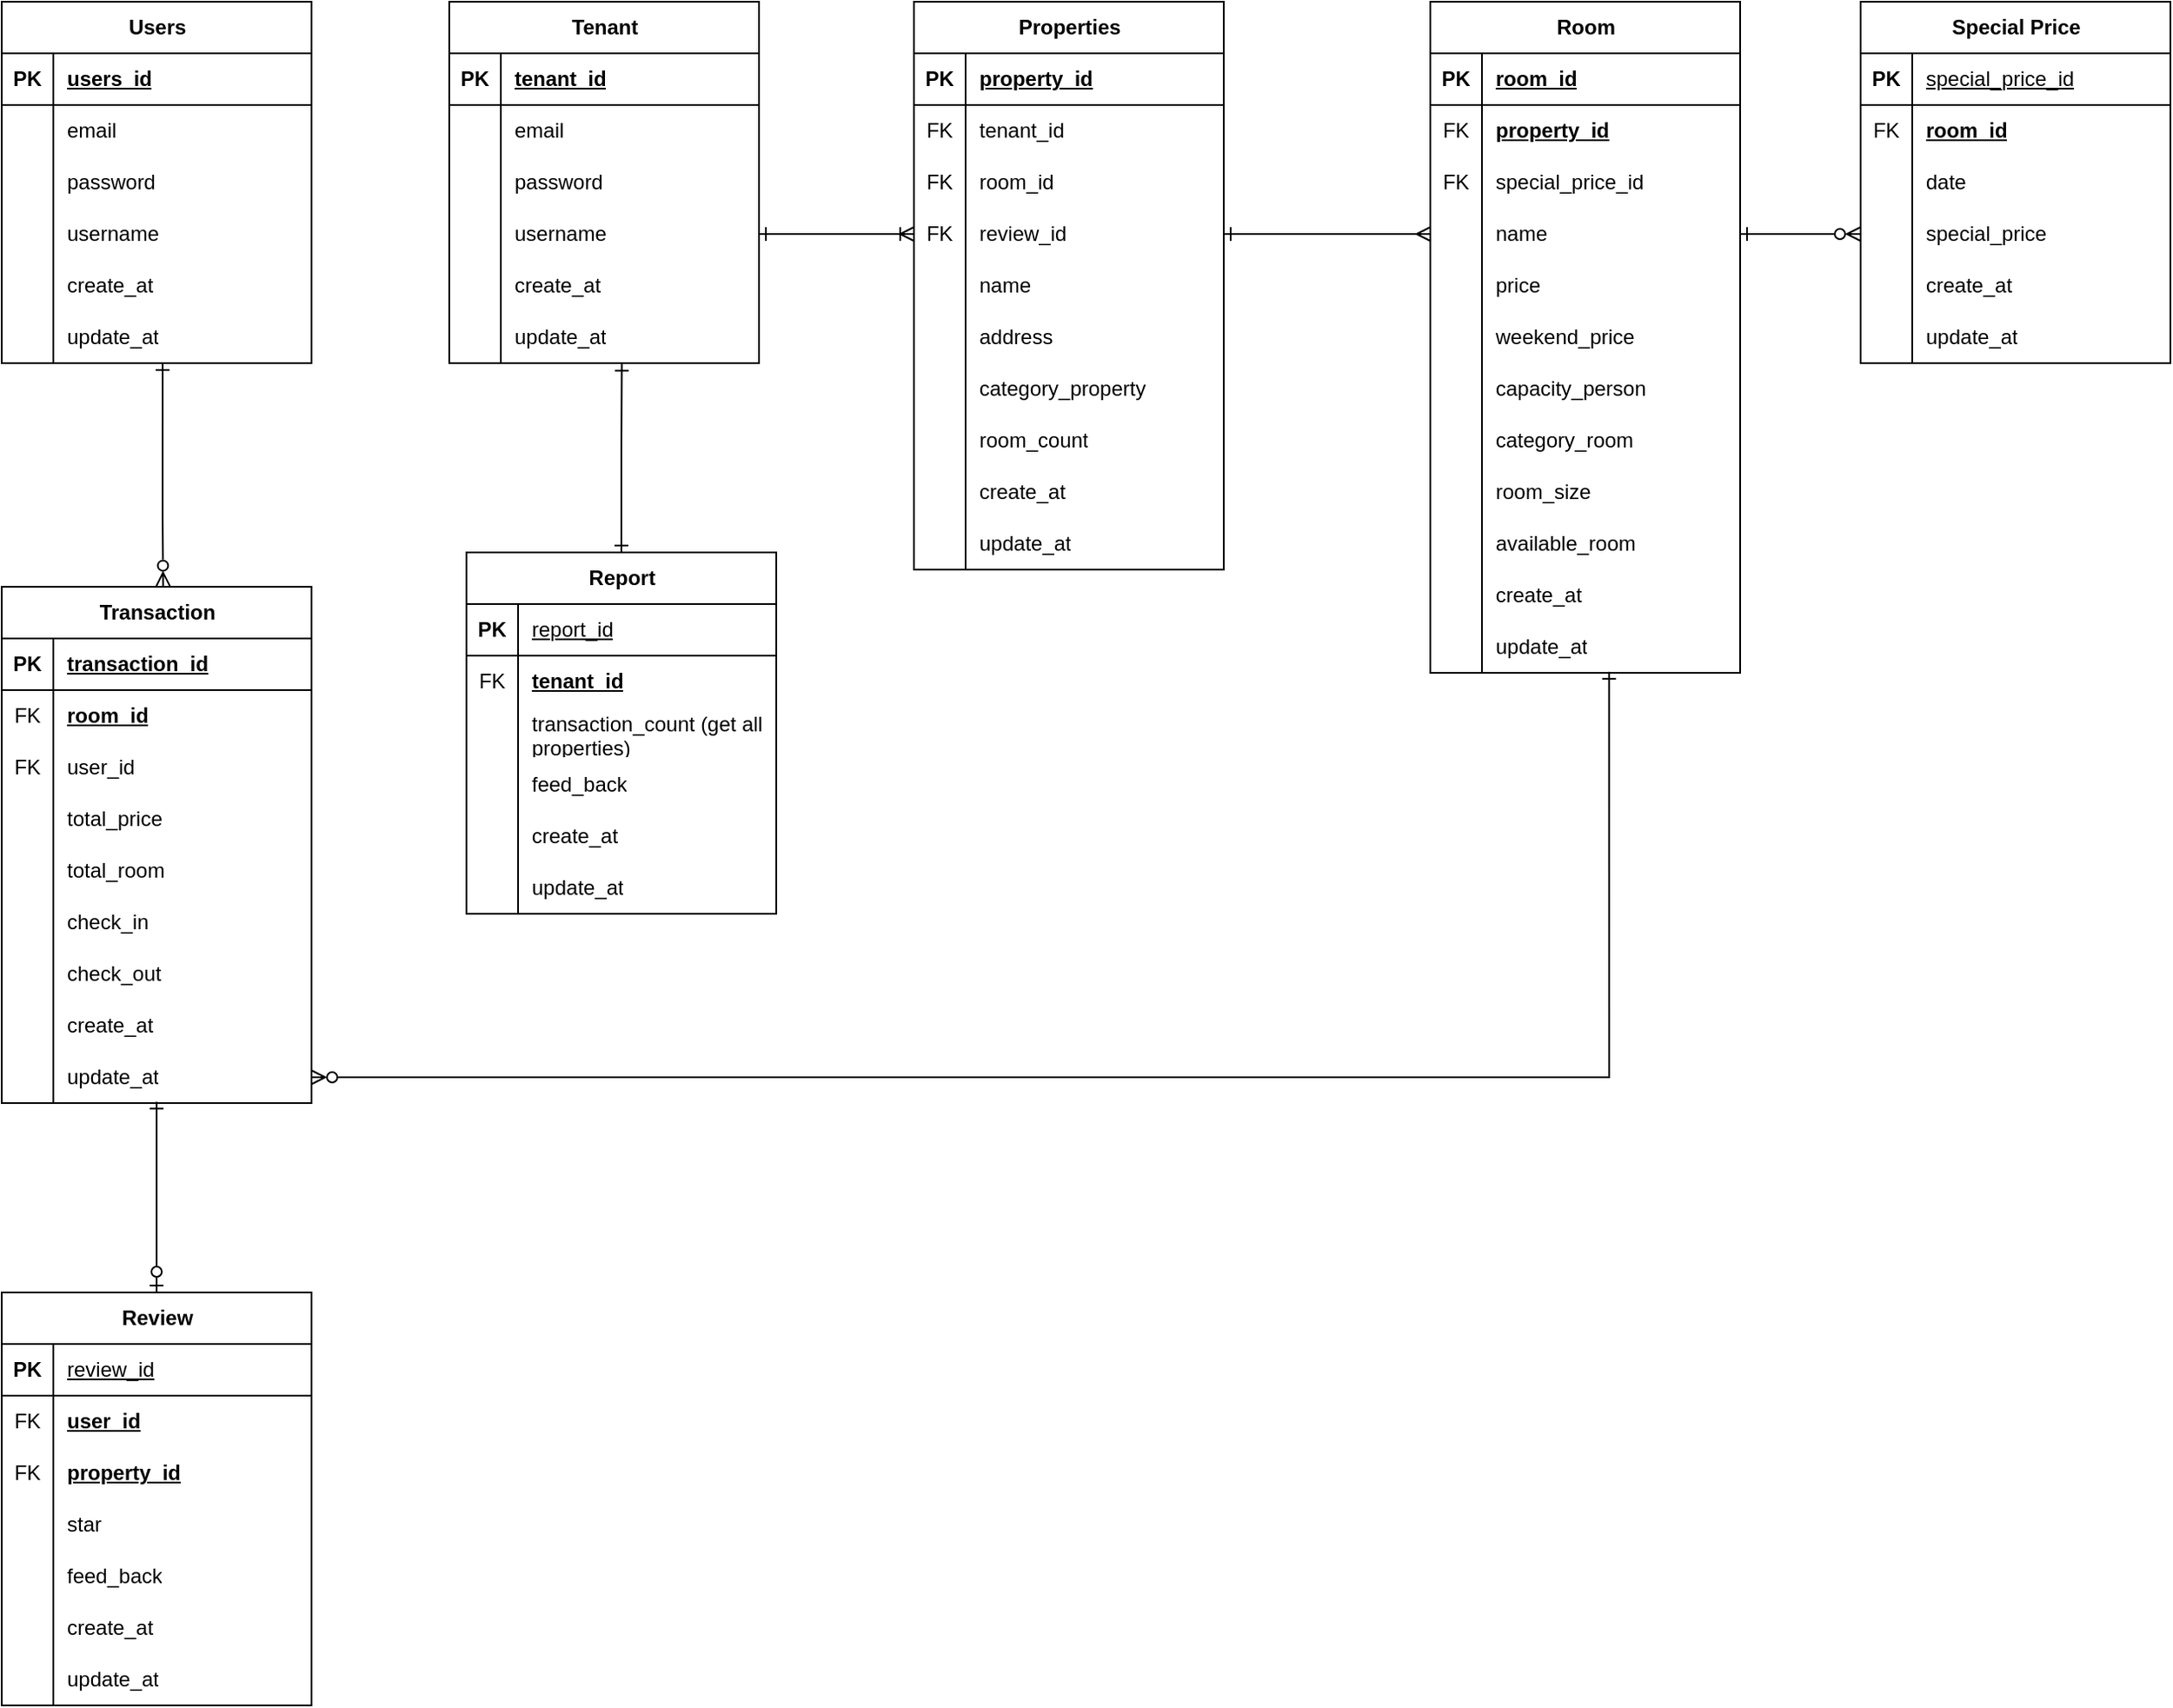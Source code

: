 <mxfile version="24.4.10" type="github">
  <diagram name="Halaman-1" id="aOgjBCfFI_ndV_T7Zwzt">
    <mxGraphModel dx="1500" dy="883" grid="1" gridSize="10" guides="1" tooltips="1" connect="1" arrows="1" fold="1" page="1" pageScale="1" pageWidth="827" pageHeight="1169" math="0" shadow="0">
      <root>
        <mxCell id="0" />
        <mxCell id="1" parent="0" />
        <mxCell id="CjeLZcnQVxhEb8y0rO9H-5" value="Users" style="shape=table;startSize=30;container=1;collapsible=1;childLayout=tableLayout;fixedRows=1;rowLines=0;fontStyle=1;align=center;resizeLast=1;html=1;" parent="1" vertex="1">
          <mxGeometry x="10" y="40" width="180" height="210" as="geometry" />
        </mxCell>
        <mxCell id="CjeLZcnQVxhEb8y0rO9H-6" value="" style="shape=tableRow;horizontal=0;startSize=0;swimlaneHead=0;swimlaneBody=0;fillColor=none;collapsible=0;dropTarget=0;points=[[0,0.5],[1,0.5]];portConstraint=eastwest;top=0;left=0;right=0;bottom=1;" parent="CjeLZcnQVxhEb8y0rO9H-5" vertex="1">
          <mxGeometry y="30" width="180" height="30" as="geometry" />
        </mxCell>
        <mxCell id="CjeLZcnQVxhEb8y0rO9H-7" value="PK" style="shape=partialRectangle;connectable=0;fillColor=none;top=0;left=0;bottom=0;right=0;fontStyle=1;overflow=hidden;whiteSpace=wrap;html=1;" parent="CjeLZcnQVxhEb8y0rO9H-6" vertex="1">
          <mxGeometry width="30" height="30" as="geometry">
            <mxRectangle width="30" height="30" as="alternateBounds" />
          </mxGeometry>
        </mxCell>
        <mxCell id="CjeLZcnQVxhEb8y0rO9H-8" value="users_id" style="shape=partialRectangle;connectable=0;fillColor=none;top=0;left=0;bottom=0;right=0;align=left;spacingLeft=6;fontStyle=5;overflow=hidden;whiteSpace=wrap;html=1;" parent="CjeLZcnQVxhEb8y0rO9H-6" vertex="1">
          <mxGeometry x="30" width="150" height="30" as="geometry">
            <mxRectangle width="150" height="30" as="alternateBounds" />
          </mxGeometry>
        </mxCell>
        <mxCell id="CjeLZcnQVxhEb8y0rO9H-9" value="" style="shape=tableRow;horizontal=0;startSize=0;swimlaneHead=0;swimlaneBody=0;fillColor=none;collapsible=0;dropTarget=0;points=[[0,0.5],[1,0.5]];portConstraint=eastwest;top=0;left=0;right=0;bottom=0;" parent="CjeLZcnQVxhEb8y0rO9H-5" vertex="1">
          <mxGeometry y="60" width="180" height="30" as="geometry" />
        </mxCell>
        <mxCell id="CjeLZcnQVxhEb8y0rO9H-10" value="" style="shape=partialRectangle;connectable=0;fillColor=none;top=0;left=0;bottom=0;right=0;editable=1;overflow=hidden;whiteSpace=wrap;html=1;" parent="CjeLZcnQVxhEb8y0rO9H-9" vertex="1">
          <mxGeometry width="30" height="30" as="geometry">
            <mxRectangle width="30" height="30" as="alternateBounds" />
          </mxGeometry>
        </mxCell>
        <mxCell id="CjeLZcnQVxhEb8y0rO9H-11" value="email" style="shape=partialRectangle;connectable=0;fillColor=none;top=0;left=0;bottom=0;right=0;align=left;spacingLeft=6;overflow=hidden;whiteSpace=wrap;html=1;" parent="CjeLZcnQVxhEb8y0rO9H-9" vertex="1">
          <mxGeometry x="30" width="150" height="30" as="geometry">
            <mxRectangle width="150" height="30" as="alternateBounds" />
          </mxGeometry>
        </mxCell>
        <mxCell id="CjeLZcnQVxhEb8y0rO9H-12" value="" style="shape=tableRow;horizontal=0;startSize=0;swimlaneHead=0;swimlaneBody=0;fillColor=none;collapsible=0;dropTarget=0;points=[[0,0.5],[1,0.5]];portConstraint=eastwest;top=0;left=0;right=0;bottom=0;" parent="CjeLZcnQVxhEb8y0rO9H-5" vertex="1">
          <mxGeometry y="90" width="180" height="30" as="geometry" />
        </mxCell>
        <mxCell id="CjeLZcnQVxhEb8y0rO9H-13" value="" style="shape=partialRectangle;connectable=0;fillColor=none;top=0;left=0;bottom=0;right=0;editable=1;overflow=hidden;whiteSpace=wrap;html=1;" parent="CjeLZcnQVxhEb8y0rO9H-12" vertex="1">
          <mxGeometry width="30" height="30" as="geometry">
            <mxRectangle width="30" height="30" as="alternateBounds" />
          </mxGeometry>
        </mxCell>
        <mxCell id="CjeLZcnQVxhEb8y0rO9H-14" value="password" style="shape=partialRectangle;connectable=0;fillColor=none;top=0;left=0;bottom=0;right=0;align=left;spacingLeft=6;overflow=hidden;whiteSpace=wrap;html=1;" parent="CjeLZcnQVxhEb8y0rO9H-12" vertex="1">
          <mxGeometry x="30" width="150" height="30" as="geometry">
            <mxRectangle width="150" height="30" as="alternateBounds" />
          </mxGeometry>
        </mxCell>
        <mxCell id="CjeLZcnQVxhEb8y0rO9H-15" value="" style="shape=tableRow;horizontal=0;startSize=0;swimlaneHead=0;swimlaneBody=0;fillColor=none;collapsible=0;dropTarget=0;points=[[0,0.5],[1,0.5]];portConstraint=eastwest;top=0;left=0;right=0;bottom=0;" parent="CjeLZcnQVxhEb8y0rO9H-5" vertex="1">
          <mxGeometry y="120" width="180" height="30" as="geometry" />
        </mxCell>
        <mxCell id="CjeLZcnQVxhEb8y0rO9H-16" value="" style="shape=partialRectangle;connectable=0;fillColor=none;top=0;left=0;bottom=0;right=0;editable=1;overflow=hidden;whiteSpace=wrap;html=1;" parent="CjeLZcnQVxhEb8y0rO9H-15" vertex="1">
          <mxGeometry width="30" height="30" as="geometry">
            <mxRectangle width="30" height="30" as="alternateBounds" />
          </mxGeometry>
        </mxCell>
        <mxCell id="CjeLZcnQVxhEb8y0rO9H-17" value="username" style="shape=partialRectangle;connectable=0;fillColor=none;top=0;left=0;bottom=0;right=0;align=left;spacingLeft=6;overflow=hidden;whiteSpace=wrap;html=1;" parent="CjeLZcnQVxhEb8y0rO9H-15" vertex="1">
          <mxGeometry x="30" width="150" height="30" as="geometry">
            <mxRectangle width="150" height="30" as="alternateBounds" />
          </mxGeometry>
        </mxCell>
        <mxCell id="CjeLZcnQVxhEb8y0rO9H-118" value="" style="shape=tableRow;horizontal=0;startSize=0;swimlaneHead=0;swimlaneBody=0;fillColor=none;collapsible=0;dropTarget=0;points=[[0,0.5],[1,0.5]];portConstraint=eastwest;top=0;left=0;right=0;bottom=0;" parent="CjeLZcnQVxhEb8y0rO9H-5" vertex="1">
          <mxGeometry y="150" width="180" height="30" as="geometry" />
        </mxCell>
        <mxCell id="CjeLZcnQVxhEb8y0rO9H-119" value="" style="shape=partialRectangle;connectable=0;fillColor=none;top=0;left=0;bottom=0;right=0;editable=1;overflow=hidden;whiteSpace=wrap;html=1;" parent="CjeLZcnQVxhEb8y0rO9H-118" vertex="1">
          <mxGeometry width="30" height="30" as="geometry">
            <mxRectangle width="30" height="30" as="alternateBounds" />
          </mxGeometry>
        </mxCell>
        <mxCell id="CjeLZcnQVxhEb8y0rO9H-120" value="create_at" style="shape=partialRectangle;connectable=0;fillColor=none;top=0;left=0;bottom=0;right=0;align=left;spacingLeft=6;overflow=hidden;whiteSpace=wrap;html=1;" parent="CjeLZcnQVxhEb8y0rO9H-118" vertex="1">
          <mxGeometry x="30" width="150" height="30" as="geometry">
            <mxRectangle width="150" height="30" as="alternateBounds" />
          </mxGeometry>
        </mxCell>
        <mxCell id="CjeLZcnQVxhEb8y0rO9H-21" value="" style="shape=tableRow;horizontal=0;startSize=0;swimlaneHead=0;swimlaneBody=0;fillColor=none;collapsible=0;dropTarget=0;points=[[0,0.5],[1,0.5]];portConstraint=eastwest;top=0;left=0;right=0;bottom=0;" parent="CjeLZcnQVxhEb8y0rO9H-5" vertex="1">
          <mxGeometry y="180" width="180" height="30" as="geometry" />
        </mxCell>
        <mxCell id="CjeLZcnQVxhEb8y0rO9H-22" value="" style="shape=partialRectangle;connectable=0;fillColor=none;top=0;left=0;bottom=0;right=0;editable=1;overflow=hidden;whiteSpace=wrap;html=1;" parent="CjeLZcnQVxhEb8y0rO9H-21" vertex="1">
          <mxGeometry width="30" height="30" as="geometry">
            <mxRectangle width="30" height="30" as="alternateBounds" />
          </mxGeometry>
        </mxCell>
        <mxCell id="CjeLZcnQVxhEb8y0rO9H-23" value="update_at" style="shape=partialRectangle;connectable=0;fillColor=none;top=0;left=0;bottom=0;right=0;align=left;spacingLeft=6;overflow=hidden;whiteSpace=wrap;html=1;" parent="CjeLZcnQVxhEb8y0rO9H-21" vertex="1">
          <mxGeometry x="30" width="150" height="30" as="geometry">
            <mxRectangle width="150" height="30" as="alternateBounds" />
          </mxGeometry>
        </mxCell>
        <mxCell id="CjeLZcnQVxhEb8y0rO9H-24" value="Properties" style="shape=table;startSize=30;container=1;collapsible=1;childLayout=tableLayout;fixedRows=1;rowLines=0;fontStyle=1;align=center;resizeLast=1;html=1;" parent="1" vertex="1">
          <mxGeometry x="540" y="40" width="180" height="330" as="geometry" />
        </mxCell>
        <mxCell id="CjeLZcnQVxhEb8y0rO9H-25" value="" style="shape=tableRow;horizontal=0;startSize=0;swimlaneHead=0;swimlaneBody=0;fillColor=none;collapsible=0;dropTarget=0;points=[[0,0.5],[1,0.5]];portConstraint=eastwest;top=0;left=0;right=0;bottom=1;" parent="CjeLZcnQVxhEb8y0rO9H-24" vertex="1">
          <mxGeometry y="30" width="180" height="30" as="geometry" />
        </mxCell>
        <mxCell id="CjeLZcnQVxhEb8y0rO9H-26" value="PK" style="shape=partialRectangle;connectable=0;fillColor=none;top=0;left=0;bottom=0;right=0;fontStyle=1;overflow=hidden;whiteSpace=wrap;html=1;" parent="CjeLZcnQVxhEb8y0rO9H-25" vertex="1">
          <mxGeometry width="30" height="30" as="geometry">
            <mxRectangle width="30" height="30" as="alternateBounds" />
          </mxGeometry>
        </mxCell>
        <mxCell id="CjeLZcnQVxhEb8y0rO9H-27" value="property_id" style="shape=partialRectangle;connectable=0;fillColor=none;top=0;left=0;bottom=0;right=0;align=left;spacingLeft=6;fontStyle=5;overflow=hidden;whiteSpace=wrap;html=1;" parent="CjeLZcnQVxhEb8y0rO9H-25" vertex="1">
          <mxGeometry x="30" width="150" height="30" as="geometry">
            <mxRectangle width="150" height="30" as="alternateBounds" />
          </mxGeometry>
        </mxCell>
        <mxCell id="CjeLZcnQVxhEb8y0rO9H-28" value="" style="shape=tableRow;horizontal=0;startSize=0;swimlaneHead=0;swimlaneBody=0;fillColor=none;collapsible=0;dropTarget=0;points=[[0,0.5],[1,0.5]];portConstraint=eastwest;top=0;left=0;right=0;bottom=0;" parent="CjeLZcnQVxhEb8y0rO9H-24" vertex="1">
          <mxGeometry y="60" width="180" height="30" as="geometry" />
        </mxCell>
        <mxCell id="CjeLZcnQVxhEb8y0rO9H-29" value="FK" style="shape=partialRectangle;connectable=0;fillColor=none;top=0;left=0;bottom=0;right=0;editable=1;overflow=hidden;whiteSpace=wrap;html=1;" parent="CjeLZcnQVxhEb8y0rO9H-28" vertex="1">
          <mxGeometry width="30" height="30" as="geometry">
            <mxRectangle width="30" height="30" as="alternateBounds" />
          </mxGeometry>
        </mxCell>
        <mxCell id="CjeLZcnQVxhEb8y0rO9H-30" value="tenant_id" style="shape=partialRectangle;connectable=0;fillColor=none;top=0;left=0;bottom=0;right=0;align=left;spacingLeft=6;overflow=hidden;whiteSpace=wrap;html=1;" parent="CjeLZcnQVxhEb8y0rO9H-28" vertex="1">
          <mxGeometry x="30" width="150" height="30" as="geometry">
            <mxRectangle width="150" height="30" as="alternateBounds" />
          </mxGeometry>
        </mxCell>
        <mxCell id="CjeLZcnQVxhEb8y0rO9H-43" value="" style="shape=tableRow;horizontal=0;startSize=0;swimlaneHead=0;swimlaneBody=0;fillColor=none;collapsible=0;dropTarget=0;points=[[0,0.5],[1,0.5]];portConstraint=eastwest;top=0;left=0;right=0;bottom=0;" parent="CjeLZcnQVxhEb8y0rO9H-24" vertex="1">
          <mxGeometry y="90" width="180" height="30" as="geometry" />
        </mxCell>
        <mxCell id="CjeLZcnQVxhEb8y0rO9H-44" value="FK" style="shape=partialRectangle;connectable=0;fillColor=none;top=0;left=0;bottom=0;right=0;editable=1;overflow=hidden;whiteSpace=wrap;html=1;" parent="CjeLZcnQVxhEb8y0rO9H-43" vertex="1">
          <mxGeometry width="30" height="30" as="geometry">
            <mxRectangle width="30" height="30" as="alternateBounds" />
          </mxGeometry>
        </mxCell>
        <mxCell id="CjeLZcnQVxhEb8y0rO9H-45" value="room_id" style="shape=partialRectangle;connectable=0;fillColor=none;top=0;left=0;bottom=0;right=0;align=left;spacingLeft=6;overflow=hidden;whiteSpace=wrap;html=1;" parent="CjeLZcnQVxhEb8y0rO9H-43" vertex="1">
          <mxGeometry x="30" width="150" height="30" as="geometry">
            <mxRectangle width="150" height="30" as="alternateBounds" />
          </mxGeometry>
        </mxCell>
        <mxCell id="CjeLZcnQVxhEb8y0rO9H-46" value="" style="shape=tableRow;horizontal=0;startSize=0;swimlaneHead=0;swimlaneBody=0;fillColor=none;collapsible=0;dropTarget=0;points=[[0,0.5],[1,0.5]];portConstraint=eastwest;top=0;left=0;right=0;bottom=0;" parent="CjeLZcnQVxhEb8y0rO9H-24" vertex="1">
          <mxGeometry y="120" width="180" height="30" as="geometry" />
        </mxCell>
        <mxCell id="CjeLZcnQVxhEb8y0rO9H-47" value="FK" style="shape=partialRectangle;connectable=0;fillColor=none;top=0;left=0;bottom=0;right=0;editable=1;overflow=hidden;whiteSpace=wrap;html=1;" parent="CjeLZcnQVxhEb8y0rO9H-46" vertex="1">
          <mxGeometry width="30" height="30" as="geometry">
            <mxRectangle width="30" height="30" as="alternateBounds" />
          </mxGeometry>
        </mxCell>
        <mxCell id="CjeLZcnQVxhEb8y0rO9H-48" value="review_id" style="shape=partialRectangle;connectable=0;fillColor=none;top=0;left=0;bottom=0;right=0;align=left;spacingLeft=6;overflow=hidden;whiteSpace=wrap;html=1;" parent="CjeLZcnQVxhEb8y0rO9H-46" vertex="1">
          <mxGeometry x="30" width="150" height="30" as="geometry">
            <mxRectangle width="150" height="30" as="alternateBounds" />
          </mxGeometry>
        </mxCell>
        <mxCell id="CjeLZcnQVxhEb8y0rO9H-40" value="" style="shape=tableRow;horizontal=0;startSize=0;swimlaneHead=0;swimlaneBody=0;fillColor=none;collapsible=0;dropTarget=0;points=[[0,0.5],[1,0.5]];portConstraint=eastwest;top=0;left=0;right=0;bottom=0;" parent="CjeLZcnQVxhEb8y0rO9H-24" vertex="1">
          <mxGeometry y="150" width="180" height="30" as="geometry" />
        </mxCell>
        <mxCell id="CjeLZcnQVxhEb8y0rO9H-41" value="" style="shape=partialRectangle;connectable=0;fillColor=none;top=0;left=0;bottom=0;right=0;editable=1;overflow=hidden;whiteSpace=wrap;html=1;" parent="CjeLZcnQVxhEb8y0rO9H-40" vertex="1">
          <mxGeometry width="30" height="30" as="geometry">
            <mxRectangle width="30" height="30" as="alternateBounds" />
          </mxGeometry>
        </mxCell>
        <mxCell id="CjeLZcnQVxhEb8y0rO9H-42" value="name" style="shape=partialRectangle;connectable=0;fillColor=none;top=0;left=0;bottom=0;right=0;align=left;spacingLeft=6;overflow=hidden;whiteSpace=wrap;html=1;" parent="CjeLZcnQVxhEb8y0rO9H-40" vertex="1">
          <mxGeometry x="30" width="150" height="30" as="geometry">
            <mxRectangle width="150" height="30" as="alternateBounds" />
          </mxGeometry>
        </mxCell>
        <mxCell id="CjeLZcnQVxhEb8y0rO9H-31" value="" style="shape=tableRow;horizontal=0;startSize=0;swimlaneHead=0;swimlaneBody=0;fillColor=none;collapsible=0;dropTarget=0;points=[[0,0.5],[1,0.5]];portConstraint=eastwest;top=0;left=0;right=0;bottom=0;" parent="CjeLZcnQVxhEb8y0rO9H-24" vertex="1">
          <mxGeometry y="180" width="180" height="30" as="geometry" />
        </mxCell>
        <mxCell id="CjeLZcnQVxhEb8y0rO9H-32" value="" style="shape=partialRectangle;connectable=0;fillColor=none;top=0;left=0;bottom=0;right=0;editable=1;overflow=hidden;whiteSpace=wrap;html=1;" parent="CjeLZcnQVxhEb8y0rO9H-31" vertex="1">
          <mxGeometry width="30" height="30" as="geometry">
            <mxRectangle width="30" height="30" as="alternateBounds" />
          </mxGeometry>
        </mxCell>
        <mxCell id="CjeLZcnQVxhEb8y0rO9H-33" value="address" style="shape=partialRectangle;connectable=0;fillColor=none;top=0;left=0;bottom=0;right=0;align=left;spacingLeft=6;overflow=hidden;whiteSpace=wrap;html=1;" parent="CjeLZcnQVxhEb8y0rO9H-31" vertex="1">
          <mxGeometry x="30" width="150" height="30" as="geometry">
            <mxRectangle width="150" height="30" as="alternateBounds" />
          </mxGeometry>
        </mxCell>
        <mxCell id="CjeLZcnQVxhEb8y0rO9H-77" value="" style="shape=tableRow;horizontal=0;startSize=0;swimlaneHead=0;swimlaneBody=0;fillColor=none;collapsible=0;dropTarget=0;points=[[0,0.5],[1,0.5]];portConstraint=eastwest;top=0;left=0;right=0;bottom=0;" parent="CjeLZcnQVxhEb8y0rO9H-24" vertex="1">
          <mxGeometry y="210" width="180" height="30" as="geometry" />
        </mxCell>
        <mxCell id="CjeLZcnQVxhEb8y0rO9H-78" value="" style="shape=partialRectangle;connectable=0;fillColor=none;top=0;left=0;bottom=0;right=0;editable=1;overflow=hidden;whiteSpace=wrap;html=1;" parent="CjeLZcnQVxhEb8y0rO9H-77" vertex="1">
          <mxGeometry width="30" height="30" as="geometry">
            <mxRectangle width="30" height="30" as="alternateBounds" />
          </mxGeometry>
        </mxCell>
        <mxCell id="CjeLZcnQVxhEb8y0rO9H-79" value="category_property" style="shape=partialRectangle;connectable=0;fillColor=none;top=0;left=0;bottom=0;right=0;align=left;spacingLeft=6;overflow=hidden;whiteSpace=wrap;html=1;" parent="CjeLZcnQVxhEb8y0rO9H-77" vertex="1">
          <mxGeometry x="30" width="150" height="30" as="geometry">
            <mxRectangle width="150" height="30" as="alternateBounds" />
          </mxGeometry>
        </mxCell>
        <mxCell id="CjeLZcnQVxhEb8y0rO9H-211" value="" style="shape=tableRow;horizontal=0;startSize=0;swimlaneHead=0;swimlaneBody=0;fillColor=none;collapsible=0;dropTarget=0;points=[[0,0.5],[1,0.5]];portConstraint=eastwest;top=0;left=0;right=0;bottom=0;" parent="CjeLZcnQVxhEb8y0rO9H-24" vertex="1">
          <mxGeometry y="240" width="180" height="30" as="geometry" />
        </mxCell>
        <mxCell id="CjeLZcnQVxhEb8y0rO9H-212" value="" style="shape=partialRectangle;connectable=0;fillColor=none;top=0;left=0;bottom=0;right=0;editable=1;overflow=hidden;whiteSpace=wrap;html=1;" parent="CjeLZcnQVxhEb8y0rO9H-211" vertex="1">
          <mxGeometry width="30" height="30" as="geometry">
            <mxRectangle width="30" height="30" as="alternateBounds" />
          </mxGeometry>
        </mxCell>
        <mxCell id="CjeLZcnQVxhEb8y0rO9H-213" value="room_count" style="shape=partialRectangle;connectable=0;fillColor=none;top=0;left=0;bottom=0;right=0;align=left;spacingLeft=6;overflow=hidden;whiteSpace=wrap;html=1;" parent="CjeLZcnQVxhEb8y0rO9H-211" vertex="1">
          <mxGeometry x="30" width="150" height="30" as="geometry">
            <mxRectangle width="150" height="30" as="alternateBounds" />
          </mxGeometry>
        </mxCell>
        <mxCell id="CjeLZcnQVxhEb8y0rO9H-103" value="" style="shape=tableRow;horizontal=0;startSize=0;swimlaneHead=0;swimlaneBody=0;fillColor=none;collapsible=0;dropTarget=0;points=[[0,0.5],[1,0.5]];portConstraint=eastwest;top=0;left=0;right=0;bottom=0;" parent="CjeLZcnQVxhEb8y0rO9H-24" vertex="1">
          <mxGeometry y="270" width="180" height="30" as="geometry" />
        </mxCell>
        <mxCell id="CjeLZcnQVxhEb8y0rO9H-104" value="" style="shape=partialRectangle;connectable=0;fillColor=none;top=0;left=0;bottom=0;right=0;editable=1;overflow=hidden;whiteSpace=wrap;html=1;" parent="CjeLZcnQVxhEb8y0rO9H-103" vertex="1">
          <mxGeometry width="30" height="30" as="geometry">
            <mxRectangle width="30" height="30" as="alternateBounds" />
          </mxGeometry>
        </mxCell>
        <mxCell id="CjeLZcnQVxhEb8y0rO9H-105" value="create_at" style="shape=partialRectangle;connectable=0;fillColor=none;top=0;left=0;bottom=0;right=0;align=left;spacingLeft=6;overflow=hidden;whiteSpace=wrap;html=1;" parent="CjeLZcnQVxhEb8y0rO9H-103" vertex="1">
          <mxGeometry x="30" width="150" height="30" as="geometry">
            <mxRectangle width="150" height="30" as="alternateBounds" />
          </mxGeometry>
        </mxCell>
        <mxCell id="CjeLZcnQVxhEb8y0rO9H-106" value="" style="shape=tableRow;horizontal=0;startSize=0;swimlaneHead=0;swimlaneBody=0;fillColor=none;collapsible=0;dropTarget=0;points=[[0,0.5],[1,0.5]];portConstraint=eastwest;top=0;left=0;right=0;bottom=0;" parent="CjeLZcnQVxhEb8y0rO9H-24" vertex="1">
          <mxGeometry y="300" width="180" height="30" as="geometry" />
        </mxCell>
        <mxCell id="CjeLZcnQVxhEb8y0rO9H-107" value="" style="shape=partialRectangle;connectable=0;fillColor=none;top=0;left=0;bottom=0;right=0;editable=1;overflow=hidden;whiteSpace=wrap;html=1;" parent="CjeLZcnQVxhEb8y0rO9H-106" vertex="1">
          <mxGeometry width="30" height="30" as="geometry">
            <mxRectangle width="30" height="30" as="alternateBounds" />
          </mxGeometry>
        </mxCell>
        <mxCell id="CjeLZcnQVxhEb8y0rO9H-108" value="update_at" style="shape=partialRectangle;connectable=0;fillColor=none;top=0;left=0;bottom=0;right=0;align=left;spacingLeft=6;overflow=hidden;whiteSpace=wrap;html=1;" parent="CjeLZcnQVxhEb8y0rO9H-106" vertex="1">
          <mxGeometry x="30" width="150" height="30" as="geometry">
            <mxRectangle width="150" height="30" as="alternateBounds" />
          </mxGeometry>
        </mxCell>
        <mxCell id="CjeLZcnQVxhEb8y0rO9H-49" value="Room" style="shape=table;startSize=30;container=1;collapsible=1;childLayout=tableLayout;fixedRows=1;rowLines=0;fontStyle=1;align=center;resizeLast=1;html=1;" parent="1" vertex="1">
          <mxGeometry x="840" y="40" width="180" height="390" as="geometry" />
        </mxCell>
        <mxCell id="CjeLZcnQVxhEb8y0rO9H-50" value="" style="shape=tableRow;horizontal=0;startSize=0;swimlaneHead=0;swimlaneBody=0;fillColor=none;collapsible=0;dropTarget=0;points=[[0,0.5],[1,0.5]];portConstraint=eastwest;top=0;left=0;right=0;bottom=1;" parent="CjeLZcnQVxhEb8y0rO9H-49" vertex="1">
          <mxGeometry y="30" width="180" height="30" as="geometry" />
        </mxCell>
        <mxCell id="CjeLZcnQVxhEb8y0rO9H-51" value="PK" style="shape=partialRectangle;connectable=0;fillColor=none;top=0;left=0;bottom=0;right=0;fontStyle=1;overflow=hidden;whiteSpace=wrap;html=1;" parent="CjeLZcnQVxhEb8y0rO9H-50" vertex="1">
          <mxGeometry width="30" height="30" as="geometry">
            <mxRectangle width="30" height="30" as="alternateBounds" />
          </mxGeometry>
        </mxCell>
        <mxCell id="CjeLZcnQVxhEb8y0rO9H-52" value="room_id" style="shape=partialRectangle;connectable=0;fillColor=none;top=0;left=0;bottom=0;right=0;align=left;spacingLeft=6;fontStyle=5;overflow=hidden;whiteSpace=wrap;html=1;" parent="CjeLZcnQVxhEb8y0rO9H-50" vertex="1">
          <mxGeometry x="30" width="150" height="30" as="geometry">
            <mxRectangle width="150" height="30" as="alternateBounds" />
          </mxGeometry>
        </mxCell>
        <mxCell id="CjeLZcnQVxhEb8y0rO9H-53" value="" style="shape=tableRow;horizontal=0;startSize=0;swimlaneHead=0;swimlaneBody=0;fillColor=none;collapsible=0;dropTarget=0;points=[[0,0.5],[1,0.5]];portConstraint=eastwest;top=0;left=0;right=0;bottom=0;" parent="CjeLZcnQVxhEb8y0rO9H-49" vertex="1">
          <mxGeometry y="60" width="180" height="30" as="geometry" />
        </mxCell>
        <mxCell id="CjeLZcnQVxhEb8y0rO9H-54" value="FK" style="shape=partialRectangle;connectable=0;fillColor=none;top=0;left=0;bottom=0;right=0;editable=1;overflow=hidden;whiteSpace=wrap;html=1;" parent="CjeLZcnQVxhEb8y0rO9H-53" vertex="1">
          <mxGeometry width="30" height="30" as="geometry">
            <mxRectangle width="30" height="30" as="alternateBounds" />
          </mxGeometry>
        </mxCell>
        <mxCell id="CjeLZcnQVxhEb8y0rO9H-55" value="&lt;span style=&quot;font-weight: 700; text-decoration-line: underline;&quot;&gt;property_id&lt;/span&gt;" style="shape=partialRectangle;connectable=0;fillColor=none;top=0;left=0;bottom=0;right=0;align=left;spacingLeft=6;overflow=hidden;whiteSpace=wrap;html=1;" parent="CjeLZcnQVxhEb8y0rO9H-53" vertex="1">
          <mxGeometry x="30" width="150" height="30" as="geometry">
            <mxRectangle width="150" height="30" as="alternateBounds" />
          </mxGeometry>
        </mxCell>
        <mxCell id="CjeLZcnQVxhEb8y0rO9H-183" value="" style="shape=tableRow;horizontal=0;startSize=0;swimlaneHead=0;swimlaneBody=0;fillColor=none;collapsible=0;dropTarget=0;points=[[0,0.5],[1,0.5]];portConstraint=eastwest;top=0;left=0;right=0;bottom=0;" parent="CjeLZcnQVxhEb8y0rO9H-49" vertex="1">
          <mxGeometry y="90" width="180" height="30" as="geometry" />
        </mxCell>
        <mxCell id="CjeLZcnQVxhEb8y0rO9H-184" value="FK" style="shape=partialRectangle;connectable=0;fillColor=none;top=0;left=0;bottom=0;right=0;editable=1;overflow=hidden;whiteSpace=wrap;html=1;" parent="CjeLZcnQVxhEb8y0rO9H-183" vertex="1">
          <mxGeometry width="30" height="30" as="geometry">
            <mxRectangle width="30" height="30" as="alternateBounds" />
          </mxGeometry>
        </mxCell>
        <mxCell id="CjeLZcnQVxhEb8y0rO9H-185" value="special_price_id" style="shape=partialRectangle;connectable=0;fillColor=none;top=0;left=0;bottom=0;right=0;align=left;spacingLeft=6;overflow=hidden;whiteSpace=wrap;html=1;" parent="CjeLZcnQVxhEb8y0rO9H-183" vertex="1">
          <mxGeometry x="30" width="150" height="30" as="geometry">
            <mxRectangle width="150" height="30" as="alternateBounds" />
          </mxGeometry>
        </mxCell>
        <mxCell id="CjeLZcnQVxhEb8y0rO9H-62" value="" style="shape=tableRow;horizontal=0;startSize=0;swimlaneHead=0;swimlaneBody=0;fillColor=none;collapsible=0;dropTarget=0;points=[[0,0.5],[1,0.5]];portConstraint=eastwest;top=0;left=0;right=0;bottom=0;" parent="CjeLZcnQVxhEb8y0rO9H-49" vertex="1">
          <mxGeometry y="120" width="180" height="30" as="geometry" />
        </mxCell>
        <mxCell id="CjeLZcnQVxhEb8y0rO9H-63" value="" style="shape=partialRectangle;connectable=0;fillColor=none;top=0;left=0;bottom=0;right=0;editable=1;overflow=hidden;whiteSpace=wrap;html=1;" parent="CjeLZcnQVxhEb8y0rO9H-62" vertex="1">
          <mxGeometry width="30" height="30" as="geometry">
            <mxRectangle width="30" height="30" as="alternateBounds" />
          </mxGeometry>
        </mxCell>
        <mxCell id="CjeLZcnQVxhEb8y0rO9H-64" value="name" style="shape=partialRectangle;connectable=0;fillColor=none;top=0;left=0;bottom=0;right=0;align=left;spacingLeft=6;overflow=hidden;whiteSpace=wrap;html=1;" parent="CjeLZcnQVxhEb8y0rO9H-62" vertex="1">
          <mxGeometry x="30" width="150" height="30" as="geometry">
            <mxRectangle width="150" height="30" as="alternateBounds" />
          </mxGeometry>
        </mxCell>
        <mxCell id="CjeLZcnQVxhEb8y0rO9H-65" value="" style="shape=tableRow;horizontal=0;startSize=0;swimlaneHead=0;swimlaneBody=0;fillColor=none;collapsible=0;dropTarget=0;points=[[0,0.5],[1,0.5]];portConstraint=eastwest;top=0;left=0;right=0;bottom=0;" parent="CjeLZcnQVxhEb8y0rO9H-49" vertex="1">
          <mxGeometry y="150" width="180" height="30" as="geometry" />
        </mxCell>
        <mxCell id="CjeLZcnQVxhEb8y0rO9H-66" value="" style="shape=partialRectangle;connectable=0;fillColor=none;top=0;left=0;bottom=0;right=0;editable=1;overflow=hidden;whiteSpace=wrap;html=1;" parent="CjeLZcnQVxhEb8y0rO9H-65" vertex="1">
          <mxGeometry width="30" height="30" as="geometry">
            <mxRectangle width="30" height="30" as="alternateBounds" />
          </mxGeometry>
        </mxCell>
        <mxCell id="CjeLZcnQVxhEb8y0rO9H-67" value="price" style="shape=partialRectangle;connectable=0;fillColor=none;top=0;left=0;bottom=0;right=0;align=left;spacingLeft=6;overflow=hidden;whiteSpace=wrap;html=1;" parent="CjeLZcnQVxhEb8y0rO9H-65" vertex="1">
          <mxGeometry x="30" width="150" height="30" as="geometry">
            <mxRectangle width="150" height="30" as="alternateBounds" />
          </mxGeometry>
        </mxCell>
        <mxCell id="CjeLZcnQVxhEb8y0rO9H-221" value="" style="shape=tableRow;horizontal=0;startSize=0;swimlaneHead=0;swimlaneBody=0;fillColor=none;collapsible=0;dropTarget=0;points=[[0,0.5],[1,0.5]];portConstraint=eastwest;top=0;left=0;right=0;bottom=0;" parent="CjeLZcnQVxhEb8y0rO9H-49" vertex="1">
          <mxGeometry y="180" width="180" height="30" as="geometry" />
        </mxCell>
        <mxCell id="CjeLZcnQVxhEb8y0rO9H-222" value="" style="shape=partialRectangle;connectable=0;fillColor=none;top=0;left=0;bottom=0;right=0;editable=1;overflow=hidden;whiteSpace=wrap;html=1;" parent="CjeLZcnQVxhEb8y0rO9H-221" vertex="1">
          <mxGeometry width="30" height="30" as="geometry">
            <mxRectangle width="30" height="30" as="alternateBounds" />
          </mxGeometry>
        </mxCell>
        <mxCell id="CjeLZcnQVxhEb8y0rO9H-223" value="weekend_price" style="shape=partialRectangle;connectable=0;fillColor=none;top=0;left=0;bottom=0;right=0;align=left;spacingLeft=6;overflow=hidden;whiteSpace=wrap;html=1;" parent="CjeLZcnQVxhEb8y0rO9H-221" vertex="1">
          <mxGeometry x="30" width="150" height="30" as="geometry">
            <mxRectangle width="150" height="30" as="alternateBounds" />
          </mxGeometry>
        </mxCell>
        <mxCell id="CjeLZcnQVxhEb8y0rO9H-68" value="" style="shape=tableRow;horizontal=0;startSize=0;swimlaneHead=0;swimlaneBody=0;fillColor=none;collapsible=0;dropTarget=0;points=[[0,0.5],[1,0.5]];portConstraint=eastwest;top=0;left=0;right=0;bottom=0;" parent="CjeLZcnQVxhEb8y0rO9H-49" vertex="1">
          <mxGeometry y="210" width="180" height="30" as="geometry" />
        </mxCell>
        <mxCell id="CjeLZcnQVxhEb8y0rO9H-69" value="" style="shape=partialRectangle;connectable=0;fillColor=none;top=0;left=0;bottom=0;right=0;editable=1;overflow=hidden;whiteSpace=wrap;html=1;" parent="CjeLZcnQVxhEb8y0rO9H-68" vertex="1">
          <mxGeometry width="30" height="30" as="geometry">
            <mxRectangle width="30" height="30" as="alternateBounds" />
          </mxGeometry>
        </mxCell>
        <mxCell id="CjeLZcnQVxhEb8y0rO9H-70" value="capacity_person" style="shape=partialRectangle;connectable=0;fillColor=none;top=0;left=0;bottom=0;right=0;align=left;spacingLeft=6;overflow=hidden;whiteSpace=wrap;html=1;" parent="CjeLZcnQVxhEb8y0rO9H-68" vertex="1">
          <mxGeometry x="30" width="150" height="30" as="geometry">
            <mxRectangle width="150" height="30" as="alternateBounds" />
          </mxGeometry>
        </mxCell>
        <mxCell id="CjeLZcnQVxhEb8y0rO9H-71" value="" style="shape=tableRow;horizontal=0;startSize=0;swimlaneHead=0;swimlaneBody=0;fillColor=none;collapsible=0;dropTarget=0;points=[[0,0.5],[1,0.5]];portConstraint=eastwest;top=0;left=0;right=0;bottom=0;" parent="CjeLZcnQVxhEb8y0rO9H-49" vertex="1">
          <mxGeometry y="240" width="180" height="30" as="geometry" />
        </mxCell>
        <mxCell id="CjeLZcnQVxhEb8y0rO9H-72" value="" style="shape=partialRectangle;connectable=0;fillColor=none;top=0;left=0;bottom=0;right=0;editable=1;overflow=hidden;whiteSpace=wrap;html=1;" parent="CjeLZcnQVxhEb8y0rO9H-71" vertex="1">
          <mxGeometry width="30" height="30" as="geometry">
            <mxRectangle width="30" height="30" as="alternateBounds" />
          </mxGeometry>
        </mxCell>
        <mxCell id="CjeLZcnQVxhEb8y0rO9H-73" value="category_room" style="shape=partialRectangle;connectable=0;fillColor=none;top=0;left=0;bottom=0;right=0;align=left;spacingLeft=6;overflow=hidden;whiteSpace=wrap;html=1;" parent="CjeLZcnQVxhEb8y0rO9H-71" vertex="1">
          <mxGeometry x="30" width="150" height="30" as="geometry">
            <mxRectangle width="150" height="30" as="alternateBounds" />
          </mxGeometry>
        </mxCell>
        <mxCell id="CjeLZcnQVxhEb8y0rO9H-74" value="" style="shape=tableRow;horizontal=0;startSize=0;swimlaneHead=0;swimlaneBody=0;fillColor=none;collapsible=0;dropTarget=0;points=[[0,0.5],[1,0.5]];portConstraint=eastwest;top=0;left=0;right=0;bottom=0;" parent="CjeLZcnQVxhEb8y0rO9H-49" vertex="1">
          <mxGeometry y="270" width="180" height="30" as="geometry" />
        </mxCell>
        <mxCell id="CjeLZcnQVxhEb8y0rO9H-75" value="" style="shape=partialRectangle;connectable=0;fillColor=none;top=0;left=0;bottom=0;right=0;editable=1;overflow=hidden;whiteSpace=wrap;html=1;" parent="CjeLZcnQVxhEb8y0rO9H-74" vertex="1">
          <mxGeometry width="30" height="30" as="geometry">
            <mxRectangle width="30" height="30" as="alternateBounds" />
          </mxGeometry>
        </mxCell>
        <mxCell id="CjeLZcnQVxhEb8y0rO9H-76" value="room_size" style="shape=partialRectangle;connectable=0;fillColor=none;top=0;left=0;bottom=0;right=0;align=left;spacingLeft=6;overflow=hidden;whiteSpace=wrap;html=1;" parent="CjeLZcnQVxhEb8y0rO9H-74" vertex="1">
          <mxGeometry x="30" width="150" height="30" as="geometry">
            <mxRectangle width="150" height="30" as="alternateBounds" />
          </mxGeometry>
        </mxCell>
        <mxCell id="CjeLZcnQVxhEb8y0rO9H-189" value="" style="shape=tableRow;horizontal=0;startSize=0;swimlaneHead=0;swimlaneBody=0;fillColor=none;collapsible=0;dropTarget=0;points=[[0,0.5],[1,0.5]];portConstraint=eastwest;top=0;left=0;right=0;bottom=0;" parent="CjeLZcnQVxhEb8y0rO9H-49" vertex="1">
          <mxGeometry y="300" width="180" height="30" as="geometry" />
        </mxCell>
        <mxCell id="CjeLZcnQVxhEb8y0rO9H-190" value="" style="shape=partialRectangle;connectable=0;fillColor=none;top=0;left=0;bottom=0;right=0;editable=1;overflow=hidden;whiteSpace=wrap;html=1;" parent="CjeLZcnQVxhEb8y0rO9H-189" vertex="1">
          <mxGeometry width="30" height="30" as="geometry">
            <mxRectangle width="30" height="30" as="alternateBounds" />
          </mxGeometry>
        </mxCell>
        <mxCell id="CjeLZcnQVxhEb8y0rO9H-191" value="available_room" style="shape=partialRectangle;connectable=0;fillColor=none;top=0;left=0;bottom=0;right=0;align=left;spacingLeft=6;overflow=hidden;whiteSpace=wrap;html=1;" parent="CjeLZcnQVxhEb8y0rO9H-189" vertex="1">
          <mxGeometry x="30" width="150" height="30" as="geometry">
            <mxRectangle width="150" height="30" as="alternateBounds" />
          </mxGeometry>
        </mxCell>
        <mxCell id="CjeLZcnQVxhEb8y0rO9H-121" value="" style="shape=tableRow;horizontal=0;startSize=0;swimlaneHead=0;swimlaneBody=0;fillColor=none;collapsible=0;dropTarget=0;points=[[0,0.5],[1,0.5]];portConstraint=eastwest;top=0;left=0;right=0;bottom=0;" parent="CjeLZcnQVxhEb8y0rO9H-49" vertex="1">
          <mxGeometry y="330" width="180" height="30" as="geometry" />
        </mxCell>
        <mxCell id="CjeLZcnQVxhEb8y0rO9H-122" value="" style="shape=partialRectangle;connectable=0;fillColor=none;top=0;left=0;bottom=0;right=0;editable=1;overflow=hidden;whiteSpace=wrap;html=1;" parent="CjeLZcnQVxhEb8y0rO9H-121" vertex="1">
          <mxGeometry width="30" height="30" as="geometry">
            <mxRectangle width="30" height="30" as="alternateBounds" />
          </mxGeometry>
        </mxCell>
        <mxCell id="CjeLZcnQVxhEb8y0rO9H-123" value="create_at" style="shape=partialRectangle;connectable=0;fillColor=none;top=0;left=0;bottom=0;right=0;align=left;spacingLeft=6;overflow=hidden;whiteSpace=wrap;html=1;" parent="CjeLZcnQVxhEb8y0rO9H-121" vertex="1">
          <mxGeometry x="30" width="150" height="30" as="geometry">
            <mxRectangle width="150" height="30" as="alternateBounds" />
          </mxGeometry>
        </mxCell>
        <mxCell id="CjeLZcnQVxhEb8y0rO9H-124" value="" style="shape=tableRow;horizontal=0;startSize=0;swimlaneHead=0;swimlaneBody=0;fillColor=none;collapsible=0;dropTarget=0;points=[[0,0.5],[1,0.5]];portConstraint=eastwest;top=0;left=0;right=0;bottom=0;" parent="CjeLZcnQVxhEb8y0rO9H-49" vertex="1">
          <mxGeometry y="360" width="180" height="30" as="geometry" />
        </mxCell>
        <mxCell id="CjeLZcnQVxhEb8y0rO9H-125" value="" style="shape=partialRectangle;connectable=0;fillColor=none;top=0;left=0;bottom=0;right=0;editable=1;overflow=hidden;whiteSpace=wrap;html=1;" parent="CjeLZcnQVxhEb8y0rO9H-124" vertex="1">
          <mxGeometry width="30" height="30" as="geometry">
            <mxRectangle width="30" height="30" as="alternateBounds" />
          </mxGeometry>
        </mxCell>
        <mxCell id="CjeLZcnQVxhEb8y0rO9H-126" value="update_at" style="shape=partialRectangle;connectable=0;fillColor=none;top=0;left=0;bottom=0;right=0;align=left;spacingLeft=6;overflow=hidden;whiteSpace=wrap;html=1;" parent="CjeLZcnQVxhEb8y0rO9H-124" vertex="1">
          <mxGeometry x="30" width="150" height="30" as="geometry">
            <mxRectangle width="150" height="30" as="alternateBounds" />
          </mxGeometry>
        </mxCell>
        <mxCell id="CjeLZcnQVxhEb8y0rO9H-80" value="Transaction" style="shape=table;startSize=30;container=1;collapsible=1;childLayout=tableLayout;fixedRows=1;rowLines=0;fontStyle=1;align=center;resizeLast=1;html=1;" parent="1" vertex="1">
          <mxGeometry x="10" y="380" width="180" height="300" as="geometry" />
        </mxCell>
        <mxCell id="CjeLZcnQVxhEb8y0rO9H-81" value="" style="shape=tableRow;horizontal=0;startSize=0;swimlaneHead=0;swimlaneBody=0;fillColor=none;collapsible=0;dropTarget=0;points=[[0,0.5],[1,0.5]];portConstraint=eastwest;top=0;left=0;right=0;bottom=1;" parent="CjeLZcnQVxhEb8y0rO9H-80" vertex="1">
          <mxGeometry y="30" width="180" height="30" as="geometry" />
        </mxCell>
        <mxCell id="CjeLZcnQVxhEb8y0rO9H-82" value="PK" style="shape=partialRectangle;connectable=0;fillColor=none;top=0;left=0;bottom=0;right=0;fontStyle=1;overflow=hidden;whiteSpace=wrap;html=1;" parent="CjeLZcnQVxhEb8y0rO9H-81" vertex="1">
          <mxGeometry width="30" height="30" as="geometry">
            <mxRectangle width="30" height="30" as="alternateBounds" />
          </mxGeometry>
        </mxCell>
        <mxCell id="CjeLZcnQVxhEb8y0rO9H-83" value="transaction_id" style="shape=partialRectangle;connectable=0;fillColor=none;top=0;left=0;bottom=0;right=0;align=left;spacingLeft=6;fontStyle=5;overflow=hidden;whiteSpace=wrap;html=1;" parent="CjeLZcnQVxhEb8y0rO9H-81" vertex="1">
          <mxGeometry x="30" width="150" height="30" as="geometry">
            <mxRectangle width="150" height="30" as="alternateBounds" />
          </mxGeometry>
        </mxCell>
        <mxCell id="CjeLZcnQVxhEb8y0rO9H-84" value="" style="shape=tableRow;horizontal=0;startSize=0;swimlaneHead=0;swimlaneBody=0;fillColor=none;collapsible=0;dropTarget=0;points=[[0,0.5],[1,0.5]];portConstraint=eastwest;top=0;left=0;right=0;bottom=0;" parent="CjeLZcnQVxhEb8y0rO9H-80" vertex="1">
          <mxGeometry y="60" width="180" height="30" as="geometry" />
        </mxCell>
        <mxCell id="CjeLZcnQVxhEb8y0rO9H-85" value="FK" style="shape=partialRectangle;connectable=0;fillColor=none;top=0;left=0;bottom=0;right=0;editable=1;overflow=hidden;whiteSpace=wrap;html=1;" parent="CjeLZcnQVxhEb8y0rO9H-84" vertex="1">
          <mxGeometry width="30" height="30" as="geometry">
            <mxRectangle width="30" height="30" as="alternateBounds" />
          </mxGeometry>
        </mxCell>
        <mxCell id="CjeLZcnQVxhEb8y0rO9H-86" value="&lt;span style=&quot;font-weight: 700; text-decoration-line: underline;&quot;&gt;room_id&lt;/span&gt;" style="shape=partialRectangle;connectable=0;fillColor=none;top=0;left=0;bottom=0;right=0;align=left;spacingLeft=6;overflow=hidden;whiteSpace=wrap;html=1;" parent="CjeLZcnQVxhEb8y0rO9H-84" vertex="1">
          <mxGeometry x="30" width="150" height="30" as="geometry">
            <mxRectangle width="150" height="30" as="alternateBounds" />
          </mxGeometry>
        </mxCell>
        <mxCell id="CjeLZcnQVxhEb8y0rO9H-87" value="" style="shape=tableRow;horizontal=0;startSize=0;swimlaneHead=0;swimlaneBody=0;fillColor=none;collapsible=0;dropTarget=0;points=[[0,0.5],[1,0.5]];portConstraint=eastwest;top=0;left=0;right=0;bottom=0;" parent="CjeLZcnQVxhEb8y0rO9H-80" vertex="1">
          <mxGeometry y="90" width="180" height="30" as="geometry" />
        </mxCell>
        <mxCell id="CjeLZcnQVxhEb8y0rO9H-88" value="FK" style="shape=partialRectangle;connectable=0;fillColor=none;top=0;left=0;bottom=0;right=0;editable=1;overflow=hidden;whiteSpace=wrap;html=1;" parent="CjeLZcnQVxhEb8y0rO9H-87" vertex="1">
          <mxGeometry width="30" height="30" as="geometry">
            <mxRectangle width="30" height="30" as="alternateBounds" />
          </mxGeometry>
        </mxCell>
        <mxCell id="CjeLZcnQVxhEb8y0rO9H-89" value="user_id" style="shape=partialRectangle;connectable=0;fillColor=none;top=0;left=0;bottom=0;right=0;align=left;spacingLeft=6;overflow=hidden;whiteSpace=wrap;html=1;" parent="CjeLZcnQVxhEb8y0rO9H-87" vertex="1">
          <mxGeometry x="30" width="150" height="30" as="geometry">
            <mxRectangle width="150" height="30" as="alternateBounds" />
          </mxGeometry>
        </mxCell>
        <mxCell id="CjeLZcnQVxhEb8y0rO9H-90" value="" style="shape=tableRow;horizontal=0;startSize=0;swimlaneHead=0;swimlaneBody=0;fillColor=none;collapsible=0;dropTarget=0;points=[[0,0.5],[1,0.5]];portConstraint=eastwest;top=0;left=0;right=0;bottom=0;" parent="CjeLZcnQVxhEb8y0rO9H-80" vertex="1">
          <mxGeometry y="120" width="180" height="30" as="geometry" />
        </mxCell>
        <mxCell id="CjeLZcnQVxhEb8y0rO9H-91" value="" style="shape=partialRectangle;connectable=0;fillColor=none;top=0;left=0;bottom=0;right=0;editable=1;overflow=hidden;whiteSpace=wrap;html=1;" parent="CjeLZcnQVxhEb8y0rO9H-90" vertex="1">
          <mxGeometry width="30" height="30" as="geometry">
            <mxRectangle width="30" height="30" as="alternateBounds" />
          </mxGeometry>
        </mxCell>
        <mxCell id="CjeLZcnQVxhEb8y0rO9H-92" value="total_price" style="shape=partialRectangle;connectable=0;fillColor=none;top=0;left=0;bottom=0;right=0;align=left;spacingLeft=6;overflow=hidden;whiteSpace=wrap;html=1;" parent="CjeLZcnQVxhEb8y0rO9H-90" vertex="1">
          <mxGeometry x="30" width="150" height="30" as="geometry">
            <mxRectangle width="150" height="30" as="alternateBounds" />
          </mxGeometry>
        </mxCell>
        <mxCell id="CjeLZcnQVxhEb8y0rO9H-93" value="" style="shape=tableRow;horizontal=0;startSize=0;swimlaneHead=0;swimlaneBody=0;fillColor=none;collapsible=0;dropTarget=0;points=[[0,0.5],[1,0.5]];portConstraint=eastwest;top=0;left=0;right=0;bottom=0;" parent="CjeLZcnQVxhEb8y0rO9H-80" vertex="1">
          <mxGeometry y="150" width="180" height="30" as="geometry" />
        </mxCell>
        <mxCell id="CjeLZcnQVxhEb8y0rO9H-94" value="" style="shape=partialRectangle;connectable=0;fillColor=none;top=0;left=0;bottom=0;right=0;editable=1;overflow=hidden;whiteSpace=wrap;html=1;" parent="CjeLZcnQVxhEb8y0rO9H-93" vertex="1">
          <mxGeometry width="30" height="30" as="geometry">
            <mxRectangle width="30" height="30" as="alternateBounds" />
          </mxGeometry>
        </mxCell>
        <mxCell id="CjeLZcnQVxhEb8y0rO9H-95" value="total_room" style="shape=partialRectangle;connectable=0;fillColor=none;top=0;left=0;bottom=0;right=0;align=left;spacingLeft=6;overflow=hidden;whiteSpace=wrap;html=1;" parent="CjeLZcnQVxhEb8y0rO9H-93" vertex="1">
          <mxGeometry x="30" width="150" height="30" as="geometry">
            <mxRectangle width="150" height="30" as="alternateBounds" />
          </mxGeometry>
        </mxCell>
        <mxCell id="CjeLZcnQVxhEb8y0rO9H-127" value="" style="shape=tableRow;horizontal=0;startSize=0;swimlaneHead=0;swimlaneBody=0;fillColor=none;collapsible=0;dropTarget=0;points=[[0,0.5],[1,0.5]];portConstraint=eastwest;top=0;left=0;right=0;bottom=0;" parent="CjeLZcnQVxhEb8y0rO9H-80" vertex="1">
          <mxGeometry y="180" width="180" height="30" as="geometry" />
        </mxCell>
        <mxCell id="CjeLZcnQVxhEb8y0rO9H-128" value="" style="shape=partialRectangle;connectable=0;fillColor=none;top=0;left=0;bottom=0;right=0;editable=1;overflow=hidden;whiteSpace=wrap;html=1;" parent="CjeLZcnQVxhEb8y0rO9H-127" vertex="1">
          <mxGeometry width="30" height="30" as="geometry">
            <mxRectangle width="30" height="30" as="alternateBounds" />
          </mxGeometry>
        </mxCell>
        <mxCell id="CjeLZcnQVxhEb8y0rO9H-129" value="check_in" style="shape=partialRectangle;connectable=0;fillColor=none;top=0;left=0;bottom=0;right=0;align=left;spacingLeft=6;overflow=hidden;whiteSpace=wrap;html=1;" parent="CjeLZcnQVxhEb8y0rO9H-127" vertex="1">
          <mxGeometry x="30" width="150" height="30" as="geometry">
            <mxRectangle width="150" height="30" as="alternateBounds" />
          </mxGeometry>
        </mxCell>
        <mxCell id="CjeLZcnQVxhEb8y0rO9H-130" value="" style="shape=tableRow;horizontal=0;startSize=0;swimlaneHead=0;swimlaneBody=0;fillColor=none;collapsible=0;dropTarget=0;points=[[0,0.5],[1,0.5]];portConstraint=eastwest;top=0;left=0;right=0;bottom=0;" parent="CjeLZcnQVxhEb8y0rO9H-80" vertex="1">
          <mxGeometry y="210" width="180" height="30" as="geometry" />
        </mxCell>
        <mxCell id="CjeLZcnQVxhEb8y0rO9H-131" value="" style="shape=partialRectangle;connectable=0;fillColor=none;top=0;left=0;bottom=0;right=0;editable=1;overflow=hidden;whiteSpace=wrap;html=1;" parent="CjeLZcnQVxhEb8y0rO9H-130" vertex="1">
          <mxGeometry width="30" height="30" as="geometry">
            <mxRectangle width="30" height="30" as="alternateBounds" />
          </mxGeometry>
        </mxCell>
        <mxCell id="CjeLZcnQVxhEb8y0rO9H-132" value="check_out" style="shape=partialRectangle;connectable=0;fillColor=none;top=0;left=0;bottom=0;right=0;align=left;spacingLeft=6;overflow=hidden;whiteSpace=wrap;html=1;" parent="CjeLZcnQVxhEb8y0rO9H-130" vertex="1">
          <mxGeometry x="30" width="150" height="30" as="geometry">
            <mxRectangle width="150" height="30" as="alternateBounds" />
          </mxGeometry>
        </mxCell>
        <mxCell id="CjeLZcnQVxhEb8y0rO9H-96" value="" style="shape=tableRow;horizontal=0;startSize=0;swimlaneHead=0;swimlaneBody=0;fillColor=none;collapsible=0;dropTarget=0;points=[[0,0.5],[1,0.5]];portConstraint=eastwest;top=0;left=0;right=0;bottom=0;" parent="CjeLZcnQVxhEb8y0rO9H-80" vertex="1">
          <mxGeometry y="240" width="180" height="30" as="geometry" />
        </mxCell>
        <mxCell id="CjeLZcnQVxhEb8y0rO9H-97" value="" style="shape=partialRectangle;connectable=0;fillColor=none;top=0;left=0;bottom=0;right=0;editable=1;overflow=hidden;whiteSpace=wrap;html=1;" parent="CjeLZcnQVxhEb8y0rO9H-96" vertex="1">
          <mxGeometry width="30" height="30" as="geometry">
            <mxRectangle width="30" height="30" as="alternateBounds" />
          </mxGeometry>
        </mxCell>
        <mxCell id="CjeLZcnQVxhEb8y0rO9H-98" value="create_at" style="shape=partialRectangle;connectable=0;fillColor=none;top=0;left=0;bottom=0;right=0;align=left;spacingLeft=6;overflow=hidden;whiteSpace=wrap;html=1;" parent="CjeLZcnQVxhEb8y0rO9H-96" vertex="1">
          <mxGeometry x="30" width="150" height="30" as="geometry">
            <mxRectangle width="150" height="30" as="alternateBounds" />
          </mxGeometry>
        </mxCell>
        <mxCell id="CjeLZcnQVxhEb8y0rO9H-99" value="" style="shape=tableRow;horizontal=0;startSize=0;swimlaneHead=0;swimlaneBody=0;fillColor=none;collapsible=0;dropTarget=0;points=[[0,0.5],[1,0.5]];portConstraint=eastwest;top=0;left=0;right=0;bottom=0;" parent="CjeLZcnQVxhEb8y0rO9H-80" vertex="1">
          <mxGeometry y="270" width="180" height="30" as="geometry" />
        </mxCell>
        <mxCell id="CjeLZcnQVxhEb8y0rO9H-100" value="" style="shape=partialRectangle;connectable=0;fillColor=none;top=0;left=0;bottom=0;right=0;editable=1;overflow=hidden;whiteSpace=wrap;html=1;" parent="CjeLZcnQVxhEb8y0rO9H-99" vertex="1">
          <mxGeometry width="30" height="30" as="geometry">
            <mxRectangle width="30" height="30" as="alternateBounds" />
          </mxGeometry>
        </mxCell>
        <mxCell id="CjeLZcnQVxhEb8y0rO9H-101" value="update_at" style="shape=partialRectangle;connectable=0;fillColor=none;top=0;left=0;bottom=0;right=0;align=left;spacingLeft=6;overflow=hidden;whiteSpace=wrap;html=1;" parent="CjeLZcnQVxhEb8y0rO9H-99" vertex="1">
          <mxGeometry x="30" width="150" height="30" as="geometry">
            <mxRectangle width="150" height="30" as="alternateBounds" />
          </mxGeometry>
        </mxCell>
        <mxCell id="CjeLZcnQVxhEb8y0rO9H-133" value="Review" style="shape=table;startSize=30;container=1;collapsible=1;childLayout=tableLayout;fixedRows=1;rowLines=0;fontStyle=1;align=center;resizeLast=1;html=1;" parent="1" vertex="1">
          <mxGeometry x="10" y="790" width="180" height="240" as="geometry" />
        </mxCell>
        <mxCell id="CjeLZcnQVxhEb8y0rO9H-134" value="" style="shape=tableRow;horizontal=0;startSize=0;swimlaneHead=0;swimlaneBody=0;fillColor=none;collapsible=0;dropTarget=0;points=[[0,0.5],[1,0.5]];portConstraint=eastwest;top=0;left=0;right=0;bottom=1;" parent="CjeLZcnQVxhEb8y0rO9H-133" vertex="1">
          <mxGeometry y="30" width="180" height="30" as="geometry" />
        </mxCell>
        <mxCell id="CjeLZcnQVxhEb8y0rO9H-135" value="PK" style="shape=partialRectangle;connectable=0;fillColor=none;top=0;left=0;bottom=0;right=0;fontStyle=1;overflow=hidden;whiteSpace=wrap;html=1;" parent="CjeLZcnQVxhEb8y0rO9H-134" vertex="1">
          <mxGeometry width="30" height="30" as="geometry">
            <mxRectangle width="30" height="30" as="alternateBounds" />
          </mxGeometry>
        </mxCell>
        <mxCell id="CjeLZcnQVxhEb8y0rO9H-136" value="&lt;span style=&quot;font-weight: 400;&quot;&gt;review_id&lt;/span&gt;" style="shape=partialRectangle;connectable=0;fillColor=none;top=0;left=0;bottom=0;right=0;align=left;spacingLeft=6;fontStyle=5;overflow=hidden;whiteSpace=wrap;html=1;" parent="CjeLZcnQVxhEb8y0rO9H-134" vertex="1">
          <mxGeometry x="30" width="150" height="30" as="geometry">
            <mxRectangle width="150" height="30" as="alternateBounds" />
          </mxGeometry>
        </mxCell>
        <mxCell id="CjeLZcnQVxhEb8y0rO9H-227" value="" style="shape=tableRow;horizontal=0;startSize=0;swimlaneHead=0;swimlaneBody=0;fillColor=none;collapsible=0;dropTarget=0;points=[[0,0.5],[1,0.5]];portConstraint=eastwest;top=0;left=0;right=0;bottom=0;" parent="CjeLZcnQVxhEb8y0rO9H-133" vertex="1">
          <mxGeometry y="60" width="180" height="30" as="geometry" />
        </mxCell>
        <mxCell id="CjeLZcnQVxhEb8y0rO9H-228" value="FK" style="shape=partialRectangle;connectable=0;fillColor=none;top=0;left=0;bottom=0;right=0;editable=1;overflow=hidden;whiteSpace=wrap;html=1;" parent="CjeLZcnQVxhEb8y0rO9H-227" vertex="1">
          <mxGeometry width="30" height="30" as="geometry">
            <mxRectangle width="30" height="30" as="alternateBounds" />
          </mxGeometry>
        </mxCell>
        <mxCell id="CjeLZcnQVxhEb8y0rO9H-229" value="&lt;b&gt;&lt;u&gt;user_id&lt;/u&gt;&lt;/b&gt;" style="shape=partialRectangle;connectable=0;fillColor=none;top=0;left=0;bottom=0;right=0;align=left;spacingLeft=6;overflow=hidden;whiteSpace=wrap;html=1;" parent="CjeLZcnQVxhEb8y0rO9H-227" vertex="1">
          <mxGeometry x="30" width="150" height="30" as="geometry">
            <mxRectangle width="150" height="30" as="alternateBounds" />
          </mxGeometry>
        </mxCell>
        <mxCell id="CjeLZcnQVxhEb8y0rO9H-137" value="" style="shape=tableRow;horizontal=0;startSize=0;swimlaneHead=0;swimlaneBody=0;fillColor=none;collapsible=0;dropTarget=0;points=[[0,0.5],[1,0.5]];portConstraint=eastwest;top=0;left=0;right=0;bottom=0;" parent="CjeLZcnQVxhEb8y0rO9H-133" vertex="1">
          <mxGeometry y="90" width="180" height="30" as="geometry" />
        </mxCell>
        <mxCell id="CjeLZcnQVxhEb8y0rO9H-138" value="FK" style="shape=partialRectangle;connectable=0;fillColor=none;top=0;left=0;bottom=0;right=0;editable=1;overflow=hidden;whiteSpace=wrap;html=1;" parent="CjeLZcnQVxhEb8y0rO9H-137" vertex="1">
          <mxGeometry width="30" height="30" as="geometry">
            <mxRectangle width="30" height="30" as="alternateBounds" />
          </mxGeometry>
        </mxCell>
        <mxCell id="CjeLZcnQVxhEb8y0rO9H-139" value="&lt;b&gt;&lt;u&gt;property_id&lt;/u&gt;&lt;/b&gt;" style="shape=partialRectangle;connectable=0;fillColor=none;top=0;left=0;bottom=0;right=0;align=left;spacingLeft=6;overflow=hidden;whiteSpace=wrap;html=1;" parent="CjeLZcnQVxhEb8y0rO9H-137" vertex="1">
          <mxGeometry x="30" width="150" height="30" as="geometry">
            <mxRectangle width="150" height="30" as="alternateBounds" />
          </mxGeometry>
        </mxCell>
        <mxCell id="CjeLZcnQVxhEb8y0rO9H-152" value="" style="shape=tableRow;horizontal=0;startSize=0;swimlaneHead=0;swimlaneBody=0;fillColor=none;collapsible=0;dropTarget=0;points=[[0,0.5],[1,0.5]];portConstraint=eastwest;top=0;left=0;right=0;bottom=0;" parent="CjeLZcnQVxhEb8y0rO9H-133" vertex="1">
          <mxGeometry y="120" width="180" height="30" as="geometry" />
        </mxCell>
        <mxCell id="CjeLZcnQVxhEb8y0rO9H-153" value="" style="shape=partialRectangle;connectable=0;fillColor=none;top=0;left=0;bottom=0;right=0;editable=1;overflow=hidden;whiteSpace=wrap;html=1;" parent="CjeLZcnQVxhEb8y0rO9H-152" vertex="1">
          <mxGeometry width="30" height="30" as="geometry">
            <mxRectangle width="30" height="30" as="alternateBounds" />
          </mxGeometry>
        </mxCell>
        <mxCell id="CjeLZcnQVxhEb8y0rO9H-154" value="star" style="shape=partialRectangle;connectable=0;fillColor=none;top=0;left=0;bottom=0;right=0;align=left;spacingLeft=6;overflow=hidden;whiteSpace=wrap;html=1;" parent="CjeLZcnQVxhEb8y0rO9H-152" vertex="1">
          <mxGeometry x="30" width="150" height="30" as="geometry">
            <mxRectangle width="150" height="30" as="alternateBounds" />
          </mxGeometry>
        </mxCell>
        <mxCell id="CjeLZcnQVxhEb8y0rO9H-161" value="" style="shape=tableRow;horizontal=0;startSize=0;swimlaneHead=0;swimlaneBody=0;fillColor=none;collapsible=0;dropTarget=0;points=[[0,0.5],[1,0.5]];portConstraint=eastwest;top=0;left=0;right=0;bottom=0;" parent="CjeLZcnQVxhEb8y0rO9H-133" vertex="1">
          <mxGeometry y="150" width="180" height="30" as="geometry" />
        </mxCell>
        <mxCell id="CjeLZcnQVxhEb8y0rO9H-162" value="" style="shape=partialRectangle;connectable=0;fillColor=none;top=0;left=0;bottom=0;right=0;editable=1;overflow=hidden;whiteSpace=wrap;html=1;" parent="CjeLZcnQVxhEb8y0rO9H-161" vertex="1">
          <mxGeometry width="30" height="30" as="geometry">
            <mxRectangle width="30" height="30" as="alternateBounds" />
          </mxGeometry>
        </mxCell>
        <mxCell id="CjeLZcnQVxhEb8y0rO9H-163" value="feed_back" style="shape=partialRectangle;connectable=0;fillColor=none;top=0;left=0;bottom=0;right=0;align=left;spacingLeft=6;overflow=hidden;whiteSpace=wrap;html=1;" parent="CjeLZcnQVxhEb8y0rO9H-161" vertex="1">
          <mxGeometry x="30" width="150" height="30" as="geometry">
            <mxRectangle width="150" height="30" as="alternateBounds" />
          </mxGeometry>
        </mxCell>
        <mxCell id="CjeLZcnQVxhEb8y0rO9H-155" value="" style="shape=tableRow;horizontal=0;startSize=0;swimlaneHead=0;swimlaneBody=0;fillColor=none;collapsible=0;dropTarget=0;points=[[0,0.5],[1,0.5]];portConstraint=eastwest;top=0;left=0;right=0;bottom=0;" parent="CjeLZcnQVxhEb8y0rO9H-133" vertex="1">
          <mxGeometry y="180" width="180" height="30" as="geometry" />
        </mxCell>
        <mxCell id="CjeLZcnQVxhEb8y0rO9H-156" value="" style="shape=partialRectangle;connectable=0;fillColor=none;top=0;left=0;bottom=0;right=0;editable=1;overflow=hidden;whiteSpace=wrap;html=1;" parent="CjeLZcnQVxhEb8y0rO9H-155" vertex="1">
          <mxGeometry width="30" height="30" as="geometry">
            <mxRectangle width="30" height="30" as="alternateBounds" />
          </mxGeometry>
        </mxCell>
        <mxCell id="CjeLZcnQVxhEb8y0rO9H-157" value="create_at" style="shape=partialRectangle;connectable=0;fillColor=none;top=0;left=0;bottom=0;right=0;align=left;spacingLeft=6;overflow=hidden;whiteSpace=wrap;html=1;" parent="CjeLZcnQVxhEb8y0rO9H-155" vertex="1">
          <mxGeometry x="30" width="150" height="30" as="geometry">
            <mxRectangle width="150" height="30" as="alternateBounds" />
          </mxGeometry>
        </mxCell>
        <mxCell id="CjeLZcnQVxhEb8y0rO9H-158" value="" style="shape=tableRow;horizontal=0;startSize=0;swimlaneHead=0;swimlaneBody=0;fillColor=none;collapsible=0;dropTarget=0;points=[[0,0.5],[1,0.5]];portConstraint=eastwest;top=0;left=0;right=0;bottom=0;" parent="CjeLZcnQVxhEb8y0rO9H-133" vertex="1">
          <mxGeometry y="210" width="180" height="30" as="geometry" />
        </mxCell>
        <mxCell id="CjeLZcnQVxhEb8y0rO9H-159" value="" style="shape=partialRectangle;connectable=0;fillColor=none;top=0;left=0;bottom=0;right=0;editable=1;overflow=hidden;whiteSpace=wrap;html=1;" parent="CjeLZcnQVxhEb8y0rO9H-158" vertex="1">
          <mxGeometry width="30" height="30" as="geometry">
            <mxRectangle width="30" height="30" as="alternateBounds" />
          </mxGeometry>
        </mxCell>
        <mxCell id="CjeLZcnQVxhEb8y0rO9H-160" value="update_at" style="shape=partialRectangle;connectable=0;fillColor=none;top=0;left=0;bottom=0;right=0;align=left;spacingLeft=6;overflow=hidden;whiteSpace=wrap;html=1;" parent="CjeLZcnQVxhEb8y0rO9H-158" vertex="1">
          <mxGeometry x="30" width="150" height="30" as="geometry">
            <mxRectangle width="150" height="30" as="alternateBounds" />
          </mxGeometry>
        </mxCell>
        <mxCell id="CjeLZcnQVxhEb8y0rO9H-164" value="Special Price" style="shape=table;startSize=30;container=1;collapsible=1;childLayout=tableLayout;fixedRows=1;rowLines=0;fontStyle=1;align=center;resizeLast=1;html=1;" parent="1" vertex="1">
          <mxGeometry x="1090" y="40" width="180" height="210" as="geometry" />
        </mxCell>
        <mxCell id="CjeLZcnQVxhEb8y0rO9H-165" value="" style="shape=tableRow;horizontal=0;startSize=0;swimlaneHead=0;swimlaneBody=0;fillColor=none;collapsible=0;dropTarget=0;points=[[0,0.5],[1,0.5]];portConstraint=eastwest;top=0;left=0;right=0;bottom=1;" parent="CjeLZcnQVxhEb8y0rO9H-164" vertex="1">
          <mxGeometry y="30" width="180" height="30" as="geometry" />
        </mxCell>
        <mxCell id="CjeLZcnQVxhEb8y0rO9H-166" value="PK" style="shape=partialRectangle;connectable=0;fillColor=none;top=0;left=0;bottom=0;right=0;fontStyle=1;overflow=hidden;whiteSpace=wrap;html=1;" parent="CjeLZcnQVxhEb8y0rO9H-165" vertex="1">
          <mxGeometry width="30" height="30" as="geometry">
            <mxRectangle width="30" height="30" as="alternateBounds" />
          </mxGeometry>
        </mxCell>
        <mxCell id="CjeLZcnQVxhEb8y0rO9H-167" value="&lt;span style=&quot;font-weight: 400;&quot;&gt;special_price_id&lt;/span&gt;" style="shape=partialRectangle;connectable=0;fillColor=none;top=0;left=0;bottom=0;right=0;align=left;spacingLeft=6;fontStyle=5;overflow=hidden;whiteSpace=wrap;html=1;" parent="CjeLZcnQVxhEb8y0rO9H-165" vertex="1">
          <mxGeometry x="30" width="150" height="30" as="geometry">
            <mxRectangle width="150" height="30" as="alternateBounds" />
          </mxGeometry>
        </mxCell>
        <mxCell id="CjeLZcnQVxhEb8y0rO9H-168" value="" style="shape=tableRow;horizontal=0;startSize=0;swimlaneHead=0;swimlaneBody=0;fillColor=none;collapsible=0;dropTarget=0;points=[[0,0.5],[1,0.5]];portConstraint=eastwest;top=0;left=0;right=0;bottom=0;" parent="CjeLZcnQVxhEb8y0rO9H-164" vertex="1">
          <mxGeometry y="60" width="180" height="30" as="geometry" />
        </mxCell>
        <mxCell id="CjeLZcnQVxhEb8y0rO9H-169" value="FK" style="shape=partialRectangle;connectable=0;fillColor=none;top=0;left=0;bottom=0;right=0;editable=1;overflow=hidden;whiteSpace=wrap;html=1;" parent="CjeLZcnQVxhEb8y0rO9H-168" vertex="1">
          <mxGeometry width="30" height="30" as="geometry">
            <mxRectangle width="30" height="30" as="alternateBounds" />
          </mxGeometry>
        </mxCell>
        <mxCell id="CjeLZcnQVxhEb8y0rO9H-170" value="&lt;span style=&quot;font-weight: 700; text-decoration-line: underline;&quot;&gt;room_id&lt;/span&gt;" style="shape=partialRectangle;connectable=0;fillColor=none;top=0;left=0;bottom=0;right=0;align=left;spacingLeft=6;overflow=hidden;whiteSpace=wrap;html=1;" parent="CjeLZcnQVxhEb8y0rO9H-168" vertex="1">
          <mxGeometry x="30" width="150" height="30" as="geometry">
            <mxRectangle width="150" height="30" as="alternateBounds" />
          </mxGeometry>
        </mxCell>
        <mxCell id="CjeLZcnQVxhEb8y0rO9H-171" value="" style="shape=tableRow;horizontal=0;startSize=0;swimlaneHead=0;swimlaneBody=0;fillColor=none;collapsible=0;dropTarget=0;points=[[0,0.5],[1,0.5]];portConstraint=eastwest;top=0;left=0;right=0;bottom=0;" parent="CjeLZcnQVxhEb8y0rO9H-164" vertex="1">
          <mxGeometry y="90" width="180" height="30" as="geometry" />
        </mxCell>
        <mxCell id="CjeLZcnQVxhEb8y0rO9H-172" value="" style="shape=partialRectangle;connectable=0;fillColor=none;top=0;left=0;bottom=0;right=0;editable=1;overflow=hidden;whiteSpace=wrap;html=1;" parent="CjeLZcnQVxhEb8y0rO9H-171" vertex="1">
          <mxGeometry width="30" height="30" as="geometry">
            <mxRectangle width="30" height="30" as="alternateBounds" />
          </mxGeometry>
        </mxCell>
        <mxCell id="CjeLZcnQVxhEb8y0rO9H-173" value="date" style="shape=partialRectangle;connectable=0;fillColor=none;top=0;left=0;bottom=0;right=0;align=left;spacingLeft=6;overflow=hidden;whiteSpace=wrap;html=1;" parent="CjeLZcnQVxhEb8y0rO9H-171" vertex="1">
          <mxGeometry x="30" width="150" height="30" as="geometry">
            <mxRectangle width="150" height="30" as="alternateBounds" />
          </mxGeometry>
        </mxCell>
        <mxCell id="CjeLZcnQVxhEb8y0rO9H-174" value="" style="shape=tableRow;horizontal=0;startSize=0;swimlaneHead=0;swimlaneBody=0;fillColor=none;collapsible=0;dropTarget=0;points=[[0,0.5],[1,0.5]];portConstraint=eastwest;top=0;left=0;right=0;bottom=0;" parent="CjeLZcnQVxhEb8y0rO9H-164" vertex="1">
          <mxGeometry y="120" width="180" height="30" as="geometry" />
        </mxCell>
        <mxCell id="CjeLZcnQVxhEb8y0rO9H-175" value="" style="shape=partialRectangle;connectable=0;fillColor=none;top=0;left=0;bottom=0;right=0;editable=1;overflow=hidden;whiteSpace=wrap;html=1;" parent="CjeLZcnQVxhEb8y0rO9H-174" vertex="1">
          <mxGeometry width="30" height="30" as="geometry">
            <mxRectangle width="30" height="30" as="alternateBounds" />
          </mxGeometry>
        </mxCell>
        <mxCell id="CjeLZcnQVxhEb8y0rO9H-176" value="special_price" style="shape=partialRectangle;connectable=0;fillColor=none;top=0;left=0;bottom=0;right=0;align=left;spacingLeft=6;overflow=hidden;whiteSpace=wrap;html=1;" parent="CjeLZcnQVxhEb8y0rO9H-174" vertex="1">
          <mxGeometry x="30" width="150" height="30" as="geometry">
            <mxRectangle width="150" height="30" as="alternateBounds" />
          </mxGeometry>
        </mxCell>
        <mxCell id="CjeLZcnQVxhEb8y0rO9H-177" value="" style="shape=tableRow;horizontal=0;startSize=0;swimlaneHead=0;swimlaneBody=0;fillColor=none;collapsible=0;dropTarget=0;points=[[0,0.5],[1,0.5]];portConstraint=eastwest;top=0;left=0;right=0;bottom=0;" parent="CjeLZcnQVxhEb8y0rO9H-164" vertex="1">
          <mxGeometry y="150" width="180" height="30" as="geometry" />
        </mxCell>
        <mxCell id="CjeLZcnQVxhEb8y0rO9H-178" value="" style="shape=partialRectangle;connectable=0;fillColor=none;top=0;left=0;bottom=0;right=0;editable=1;overflow=hidden;whiteSpace=wrap;html=1;" parent="CjeLZcnQVxhEb8y0rO9H-177" vertex="1">
          <mxGeometry width="30" height="30" as="geometry">
            <mxRectangle width="30" height="30" as="alternateBounds" />
          </mxGeometry>
        </mxCell>
        <mxCell id="CjeLZcnQVxhEb8y0rO9H-179" value="create_at" style="shape=partialRectangle;connectable=0;fillColor=none;top=0;left=0;bottom=0;right=0;align=left;spacingLeft=6;overflow=hidden;whiteSpace=wrap;html=1;" parent="CjeLZcnQVxhEb8y0rO9H-177" vertex="1">
          <mxGeometry x="30" width="150" height="30" as="geometry">
            <mxRectangle width="150" height="30" as="alternateBounds" />
          </mxGeometry>
        </mxCell>
        <mxCell id="CjeLZcnQVxhEb8y0rO9H-180" value="" style="shape=tableRow;horizontal=0;startSize=0;swimlaneHead=0;swimlaneBody=0;fillColor=none;collapsible=0;dropTarget=0;points=[[0,0.5],[1,0.5]];portConstraint=eastwest;top=0;left=0;right=0;bottom=0;" parent="CjeLZcnQVxhEb8y0rO9H-164" vertex="1">
          <mxGeometry y="180" width="180" height="30" as="geometry" />
        </mxCell>
        <mxCell id="CjeLZcnQVxhEb8y0rO9H-181" value="" style="shape=partialRectangle;connectable=0;fillColor=none;top=0;left=0;bottom=0;right=0;editable=1;overflow=hidden;whiteSpace=wrap;html=1;" parent="CjeLZcnQVxhEb8y0rO9H-180" vertex="1">
          <mxGeometry width="30" height="30" as="geometry">
            <mxRectangle width="30" height="30" as="alternateBounds" />
          </mxGeometry>
        </mxCell>
        <mxCell id="CjeLZcnQVxhEb8y0rO9H-182" value="update_at" style="shape=partialRectangle;connectable=0;fillColor=none;top=0;left=0;bottom=0;right=0;align=left;spacingLeft=6;overflow=hidden;whiteSpace=wrap;html=1;" parent="CjeLZcnQVxhEb8y0rO9H-180" vertex="1">
          <mxGeometry x="30" width="150" height="30" as="geometry">
            <mxRectangle width="150" height="30" as="alternateBounds" />
          </mxGeometry>
        </mxCell>
        <mxCell id="CjeLZcnQVxhEb8y0rO9H-192" value="Report" style="shape=table;startSize=30;container=1;collapsible=1;childLayout=tableLayout;fixedRows=1;rowLines=0;fontStyle=1;align=center;resizeLast=1;html=1;" parent="1" vertex="1">
          <mxGeometry x="280" y="360" width="180" height="210" as="geometry" />
        </mxCell>
        <mxCell id="CjeLZcnQVxhEb8y0rO9H-193" value="" style="shape=tableRow;horizontal=0;startSize=0;swimlaneHead=0;swimlaneBody=0;fillColor=none;collapsible=0;dropTarget=0;points=[[0,0.5],[1,0.5]];portConstraint=eastwest;top=0;left=0;right=0;bottom=1;" parent="CjeLZcnQVxhEb8y0rO9H-192" vertex="1">
          <mxGeometry y="30" width="180" height="30" as="geometry" />
        </mxCell>
        <mxCell id="CjeLZcnQVxhEb8y0rO9H-194" value="PK" style="shape=partialRectangle;connectable=0;fillColor=none;top=0;left=0;bottom=0;right=0;fontStyle=1;overflow=hidden;whiteSpace=wrap;html=1;" parent="CjeLZcnQVxhEb8y0rO9H-193" vertex="1">
          <mxGeometry width="30" height="30" as="geometry">
            <mxRectangle width="30" height="30" as="alternateBounds" />
          </mxGeometry>
        </mxCell>
        <mxCell id="CjeLZcnQVxhEb8y0rO9H-195" value="&lt;span style=&quot;font-weight: 400;&quot;&gt;report_id&lt;/span&gt;" style="shape=partialRectangle;connectable=0;fillColor=none;top=0;left=0;bottom=0;right=0;align=left;spacingLeft=6;fontStyle=5;overflow=hidden;whiteSpace=wrap;html=1;" parent="CjeLZcnQVxhEb8y0rO9H-193" vertex="1">
          <mxGeometry x="30" width="150" height="30" as="geometry">
            <mxRectangle width="150" height="30" as="alternateBounds" />
          </mxGeometry>
        </mxCell>
        <mxCell id="CjeLZcnQVxhEb8y0rO9H-196" value="" style="shape=tableRow;horizontal=0;startSize=0;swimlaneHead=0;swimlaneBody=0;fillColor=none;collapsible=0;dropTarget=0;points=[[0,0.5],[1,0.5]];portConstraint=eastwest;top=0;left=0;right=0;bottom=0;" parent="CjeLZcnQVxhEb8y0rO9H-192" vertex="1">
          <mxGeometry y="60" width="180" height="30" as="geometry" />
        </mxCell>
        <mxCell id="CjeLZcnQVxhEb8y0rO9H-197" value="FK" style="shape=partialRectangle;connectable=0;fillColor=none;top=0;left=0;bottom=0;right=0;editable=1;overflow=hidden;whiteSpace=wrap;html=1;" parent="CjeLZcnQVxhEb8y0rO9H-196" vertex="1">
          <mxGeometry width="30" height="30" as="geometry">
            <mxRectangle width="30" height="30" as="alternateBounds" />
          </mxGeometry>
        </mxCell>
        <mxCell id="CjeLZcnQVxhEb8y0rO9H-198" value="&lt;b&gt;&lt;u&gt;tenant_id&lt;/u&gt;&lt;/b&gt;" style="shape=partialRectangle;connectable=0;fillColor=none;top=0;left=0;bottom=0;right=0;align=left;spacingLeft=6;overflow=hidden;whiteSpace=wrap;html=1;" parent="CjeLZcnQVxhEb8y0rO9H-196" vertex="1">
          <mxGeometry x="30" width="150" height="30" as="geometry">
            <mxRectangle width="150" height="30" as="alternateBounds" />
          </mxGeometry>
        </mxCell>
        <mxCell id="CjeLZcnQVxhEb8y0rO9H-199" value="" style="shape=tableRow;horizontal=0;startSize=0;swimlaneHead=0;swimlaneBody=0;fillColor=none;collapsible=0;dropTarget=0;points=[[0,0.5],[1,0.5]];portConstraint=eastwest;top=0;left=0;right=0;bottom=0;" parent="CjeLZcnQVxhEb8y0rO9H-192" vertex="1">
          <mxGeometry y="90" width="180" height="30" as="geometry" />
        </mxCell>
        <mxCell id="CjeLZcnQVxhEb8y0rO9H-200" value="" style="shape=partialRectangle;connectable=0;fillColor=none;top=0;left=0;bottom=0;right=0;editable=1;overflow=hidden;whiteSpace=wrap;html=1;" parent="CjeLZcnQVxhEb8y0rO9H-199" vertex="1">
          <mxGeometry width="30" height="30" as="geometry">
            <mxRectangle width="30" height="30" as="alternateBounds" />
          </mxGeometry>
        </mxCell>
        <mxCell id="CjeLZcnQVxhEb8y0rO9H-201" value="transaction_count (get all properties)" style="shape=partialRectangle;connectable=0;fillColor=none;top=0;left=0;bottom=0;right=0;align=left;spacingLeft=6;overflow=hidden;whiteSpace=wrap;html=1;" parent="CjeLZcnQVxhEb8y0rO9H-199" vertex="1">
          <mxGeometry x="30" width="150" height="30" as="geometry">
            <mxRectangle width="150" height="30" as="alternateBounds" />
          </mxGeometry>
        </mxCell>
        <mxCell id="CjeLZcnQVxhEb8y0rO9H-202" value="" style="shape=tableRow;horizontal=0;startSize=0;swimlaneHead=0;swimlaneBody=0;fillColor=none;collapsible=0;dropTarget=0;points=[[0,0.5],[1,0.5]];portConstraint=eastwest;top=0;left=0;right=0;bottom=0;" parent="CjeLZcnQVxhEb8y0rO9H-192" vertex="1">
          <mxGeometry y="120" width="180" height="30" as="geometry" />
        </mxCell>
        <mxCell id="CjeLZcnQVxhEb8y0rO9H-203" value="" style="shape=partialRectangle;connectable=0;fillColor=none;top=0;left=0;bottom=0;right=0;editable=1;overflow=hidden;whiteSpace=wrap;html=1;" parent="CjeLZcnQVxhEb8y0rO9H-202" vertex="1">
          <mxGeometry width="30" height="30" as="geometry">
            <mxRectangle width="30" height="30" as="alternateBounds" />
          </mxGeometry>
        </mxCell>
        <mxCell id="CjeLZcnQVxhEb8y0rO9H-204" value="feed_back" style="shape=partialRectangle;connectable=0;fillColor=none;top=0;left=0;bottom=0;right=0;align=left;spacingLeft=6;overflow=hidden;whiteSpace=wrap;html=1;" parent="CjeLZcnQVxhEb8y0rO9H-202" vertex="1">
          <mxGeometry x="30" width="150" height="30" as="geometry">
            <mxRectangle width="150" height="30" as="alternateBounds" />
          </mxGeometry>
        </mxCell>
        <mxCell id="CjeLZcnQVxhEb8y0rO9H-205" value="" style="shape=tableRow;horizontal=0;startSize=0;swimlaneHead=0;swimlaneBody=0;fillColor=none;collapsible=0;dropTarget=0;points=[[0,0.5],[1,0.5]];portConstraint=eastwest;top=0;left=0;right=0;bottom=0;" parent="CjeLZcnQVxhEb8y0rO9H-192" vertex="1">
          <mxGeometry y="150" width="180" height="30" as="geometry" />
        </mxCell>
        <mxCell id="CjeLZcnQVxhEb8y0rO9H-206" value="" style="shape=partialRectangle;connectable=0;fillColor=none;top=0;left=0;bottom=0;right=0;editable=1;overflow=hidden;whiteSpace=wrap;html=1;" parent="CjeLZcnQVxhEb8y0rO9H-205" vertex="1">
          <mxGeometry width="30" height="30" as="geometry">
            <mxRectangle width="30" height="30" as="alternateBounds" />
          </mxGeometry>
        </mxCell>
        <mxCell id="CjeLZcnQVxhEb8y0rO9H-207" value="create_at" style="shape=partialRectangle;connectable=0;fillColor=none;top=0;left=0;bottom=0;right=0;align=left;spacingLeft=6;overflow=hidden;whiteSpace=wrap;html=1;" parent="CjeLZcnQVxhEb8y0rO9H-205" vertex="1">
          <mxGeometry x="30" width="150" height="30" as="geometry">
            <mxRectangle width="150" height="30" as="alternateBounds" />
          </mxGeometry>
        </mxCell>
        <mxCell id="CjeLZcnQVxhEb8y0rO9H-208" value="" style="shape=tableRow;horizontal=0;startSize=0;swimlaneHead=0;swimlaneBody=0;fillColor=none;collapsible=0;dropTarget=0;points=[[0,0.5],[1,0.5]];portConstraint=eastwest;top=0;left=0;right=0;bottom=0;" parent="CjeLZcnQVxhEb8y0rO9H-192" vertex="1">
          <mxGeometry y="180" width="180" height="30" as="geometry" />
        </mxCell>
        <mxCell id="CjeLZcnQVxhEb8y0rO9H-209" value="" style="shape=partialRectangle;connectable=0;fillColor=none;top=0;left=0;bottom=0;right=0;editable=1;overflow=hidden;whiteSpace=wrap;html=1;" parent="CjeLZcnQVxhEb8y0rO9H-208" vertex="1">
          <mxGeometry width="30" height="30" as="geometry">
            <mxRectangle width="30" height="30" as="alternateBounds" />
          </mxGeometry>
        </mxCell>
        <mxCell id="CjeLZcnQVxhEb8y0rO9H-210" value="update_at" style="shape=partialRectangle;connectable=0;fillColor=none;top=0;left=0;bottom=0;right=0;align=left;spacingLeft=6;overflow=hidden;whiteSpace=wrap;html=1;" parent="CjeLZcnQVxhEb8y0rO9H-208" vertex="1">
          <mxGeometry x="30" width="150" height="30" as="geometry">
            <mxRectangle width="150" height="30" as="alternateBounds" />
          </mxGeometry>
        </mxCell>
        <mxCell id="CjeLZcnQVxhEb8y0rO9H-218" style="edgeStyle=orthogonalEdgeStyle;rounded=0;orthogonalLoop=1;jettySize=auto;html=1;startArrow=ERone;startFill=0;endArrow=ERoneToMany;endFill=0;entryX=0;entryY=0.5;entryDx=0;entryDy=0;exitX=1;exitY=0.5;exitDx=0;exitDy=0;" parent="1" source="9axBIk1tR0iG_h46fpvL-11" target="CjeLZcnQVxhEb8y0rO9H-46" edge="1">
          <mxGeometry relative="1" as="geometry">
            <mxPoint x="500" y="440" as="sourcePoint" />
            <mxPoint x="340" y="180" as="targetPoint" />
          </mxGeometry>
        </mxCell>
        <mxCell id="CjeLZcnQVxhEb8y0rO9H-219" style="edgeStyle=orthogonalEdgeStyle;rounded=0;orthogonalLoop=1;jettySize=auto;html=1;entryX=0;entryY=0.5;entryDx=0;entryDy=0;startArrow=ERone;startFill=0;endArrow=ERmany;endFill=0;" parent="1" source="CjeLZcnQVxhEb8y0rO9H-46" target="CjeLZcnQVxhEb8y0rO9H-62" edge="1">
          <mxGeometry relative="1" as="geometry" />
        </mxCell>
        <mxCell id="CjeLZcnQVxhEb8y0rO9H-220" style="edgeStyle=orthogonalEdgeStyle;rounded=0;orthogonalLoop=1;jettySize=auto;html=1;entryX=0;entryY=0.5;entryDx=0;entryDy=0;endArrow=ERzeroToMany;endFill=0;startArrow=ERone;startFill=0;" parent="1" source="CjeLZcnQVxhEb8y0rO9H-62" target="CjeLZcnQVxhEb8y0rO9H-174" edge="1">
          <mxGeometry relative="1" as="geometry" />
        </mxCell>
        <mxCell id="CjeLZcnQVxhEb8y0rO9H-225" style="edgeStyle=orthogonalEdgeStyle;rounded=0;orthogonalLoop=1;jettySize=auto;html=1;entryX=0.521;entryY=-0.001;entryDx=0;entryDy=0;exitX=0.539;exitY=1;exitDx=0;exitDy=0;endArrow=ERzeroToMany;endFill=0;startArrow=ERone;startFill=0;exitPerimeter=0;entryPerimeter=0;" parent="1" target="CjeLZcnQVxhEb8y0rO9H-80" edge="1">
          <mxGeometry relative="1" as="geometry">
            <Array as="points">
              <mxPoint x="103" y="340" />
            </Array>
            <mxPoint x="103.51" y="250" as="sourcePoint" />
            <mxPoint x="96.49" y="380" as="targetPoint" />
          </mxGeometry>
        </mxCell>
        <mxCell id="CjeLZcnQVxhEb8y0rO9H-226" style="edgeStyle=orthogonalEdgeStyle;rounded=0;orthogonalLoop=1;jettySize=auto;html=1;entryX=0.557;entryY=1.013;entryDx=0;entryDy=0;entryPerimeter=0;startArrow=ERone;startFill=0;endArrow=ERone;endFill=0;" parent="1" source="CjeLZcnQVxhEb8y0rO9H-192" target="9axBIk1tR0iG_h46fpvL-20" edge="1">
          <mxGeometry relative="1" as="geometry" />
        </mxCell>
        <mxCell id="CjeLZcnQVxhEb8y0rO9H-231" style="edgeStyle=orthogonalEdgeStyle;rounded=0;orthogonalLoop=1;jettySize=auto;html=1;entryX=0.577;entryY=0.981;entryDx=0;entryDy=0;entryPerimeter=0;endArrow=ERone;endFill=0;startArrow=ERzeroToMany;startFill=0;" parent="1" source="CjeLZcnQVxhEb8y0rO9H-99" target="CjeLZcnQVxhEb8y0rO9H-124" edge="1">
          <mxGeometry relative="1" as="geometry" />
        </mxCell>
        <mxCell id="9axBIk1tR0iG_h46fpvL-1" value="Tenant" style="shape=table;startSize=30;container=1;collapsible=1;childLayout=tableLayout;fixedRows=1;rowLines=0;fontStyle=1;align=center;resizeLast=1;html=1;" parent="1" vertex="1">
          <mxGeometry x="270" y="40" width="180" height="210" as="geometry" />
        </mxCell>
        <mxCell id="9axBIk1tR0iG_h46fpvL-2" value="" style="shape=tableRow;horizontal=0;startSize=0;swimlaneHead=0;swimlaneBody=0;fillColor=none;collapsible=0;dropTarget=0;points=[[0,0.5],[1,0.5]];portConstraint=eastwest;top=0;left=0;right=0;bottom=1;" parent="9axBIk1tR0iG_h46fpvL-1" vertex="1">
          <mxGeometry y="30" width="180" height="30" as="geometry" />
        </mxCell>
        <mxCell id="9axBIk1tR0iG_h46fpvL-3" value="PK" style="shape=partialRectangle;connectable=0;fillColor=none;top=0;left=0;bottom=0;right=0;fontStyle=1;overflow=hidden;whiteSpace=wrap;html=1;" parent="9axBIk1tR0iG_h46fpvL-2" vertex="1">
          <mxGeometry width="30" height="30" as="geometry">
            <mxRectangle width="30" height="30" as="alternateBounds" />
          </mxGeometry>
        </mxCell>
        <mxCell id="9axBIk1tR0iG_h46fpvL-4" value="tenant_id" style="shape=partialRectangle;connectable=0;fillColor=none;top=0;left=0;bottom=0;right=0;align=left;spacingLeft=6;fontStyle=5;overflow=hidden;whiteSpace=wrap;html=1;" parent="9axBIk1tR0iG_h46fpvL-2" vertex="1">
          <mxGeometry x="30" width="150" height="30" as="geometry">
            <mxRectangle width="150" height="30" as="alternateBounds" />
          </mxGeometry>
        </mxCell>
        <mxCell id="9axBIk1tR0iG_h46fpvL-5" value="" style="shape=tableRow;horizontal=0;startSize=0;swimlaneHead=0;swimlaneBody=0;fillColor=none;collapsible=0;dropTarget=0;points=[[0,0.5],[1,0.5]];portConstraint=eastwest;top=0;left=0;right=0;bottom=0;" parent="9axBIk1tR0iG_h46fpvL-1" vertex="1">
          <mxGeometry y="60" width="180" height="30" as="geometry" />
        </mxCell>
        <mxCell id="9axBIk1tR0iG_h46fpvL-6" value="" style="shape=partialRectangle;connectable=0;fillColor=none;top=0;left=0;bottom=0;right=0;editable=1;overflow=hidden;whiteSpace=wrap;html=1;" parent="9axBIk1tR0iG_h46fpvL-5" vertex="1">
          <mxGeometry width="30" height="30" as="geometry">
            <mxRectangle width="30" height="30" as="alternateBounds" />
          </mxGeometry>
        </mxCell>
        <mxCell id="9axBIk1tR0iG_h46fpvL-7" value="email" style="shape=partialRectangle;connectable=0;fillColor=none;top=0;left=0;bottom=0;right=0;align=left;spacingLeft=6;overflow=hidden;whiteSpace=wrap;html=1;" parent="9axBIk1tR0iG_h46fpvL-5" vertex="1">
          <mxGeometry x="30" width="150" height="30" as="geometry">
            <mxRectangle width="150" height="30" as="alternateBounds" />
          </mxGeometry>
        </mxCell>
        <mxCell id="9axBIk1tR0iG_h46fpvL-8" value="" style="shape=tableRow;horizontal=0;startSize=0;swimlaneHead=0;swimlaneBody=0;fillColor=none;collapsible=0;dropTarget=0;points=[[0,0.5],[1,0.5]];portConstraint=eastwest;top=0;left=0;right=0;bottom=0;" parent="9axBIk1tR0iG_h46fpvL-1" vertex="1">
          <mxGeometry y="90" width="180" height="30" as="geometry" />
        </mxCell>
        <mxCell id="9axBIk1tR0iG_h46fpvL-9" value="" style="shape=partialRectangle;connectable=0;fillColor=none;top=0;left=0;bottom=0;right=0;editable=1;overflow=hidden;whiteSpace=wrap;html=1;" parent="9axBIk1tR0iG_h46fpvL-8" vertex="1">
          <mxGeometry width="30" height="30" as="geometry">
            <mxRectangle width="30" height="30" as="alternateBounds" />
          </mxGeometry>
        </mxCell>
        <mxCell id="9axBIk1tR0iG_h46fpvL-10" value="password" style="shape=partialRectangle;connectable=0;fillColor=none;top=0;left=0;bottom=0;right=0;align=left;spacingLeft=6;overflow=hidden;whiteSpace=wrap;html=1;" parent="9axBIk1tR0iG_h46fpvL-8" vertex="1">
          <mxGeometry x="30" width="150" height="30" as="geometry">
            <mxRectangle width="150" height="30" as="alternateBounds" />
          </mxGeometry>
        </mxCell>
        <mxCell id="9axBIk1tR0iG_h46fpvL-11" value="" style="shape=tableRow;horizontal=0;startSize=0;swimlaneHead=0;swimlaneBody=0;fillColor=none;collapsible=0;dropTarget=0;points=[[0,0.5],[1,0.5]];portConstraint=eastwest;top=0;left=0;right=0;bottom=0;" parent="9axBIk1tR0iG_h46fpvL-1" vertex="1">
          <mxGeometry y="120" width="180" height="30" as="geometry" />
        </mxCell>
        <mxCell id="9axBIk1tR0iG_h46fpvL-12" value="" style="shape=partialRectangle;connectable=0;fillColor=none;top=0;left=0;bottom=0;right=0;editable=1;overflow=hidden;whiteSpace=wrap;html=1;" parent="9axBIk1tR0iG_h46fpvL-11" vertex="1">
          <mxGeometry width="30" height="30" as="geometry">
            <mxRectangle width="30" height="30" as="alternateBounds" />
          </mxGeometry>
        </mxCell>
        <mxCell id="9axBIk1tR0iG_h46fpvL-13" value="username" style="shape=partialRectangle;connectable=0;fillColor=none;top=0;left=0;bottom=0;right=0;align=left;spacingLeft=6;overflow=hidden;whiteSpace=wrap;html=1;" parent="9axBIk1tR0iG_h46fpvL-11" vertex="1">
          <mxGeometry x="30" width="150" height="30" as="geometry">
            <mxRectangle width="150" height="30" as="alternateBounds" />
          </mxGeometry>
        </mxCell>
        <mxCell id="9axBIk1tR0iG_h46fpvL-17" value="" style="shape=tableRow;horizontal=0;startSize=0;swimlaneHead=0;swimlaneBody=0;fillColor=none;collapsible=0;dropTarget=0;points=[[0,0.5],[1,0.5]];portConstraint=eastwest;top=0;left=0;right=0;bottom=0;" parent="9axBIk1tR0iG_h46fpvL-1" vertex="1">
          <mxGeometry y="150" width="180" height="30" as="geometry" />
        </mxCell>
        <mxCell id="9axBIk1tR0iG_h46fpvL-18" value="" style="shape=partialRectangle;connectable=0;fillColor=none;top=0;left=0;bottom=0;right=0;editable=1;overflow=hidden;whiteSpace=wrap;html=1;" parent="9axBIk1tR0iG_h46fpvL-17" vertex="1">
          <mxGeometry width="30" height="30" as="geometry">
            <mxRectangle width="30" height="30" as="alternateBounds" />
          </mxGeometry>
        </mxCell>
        <mxCell id="9axBIk1tR0iG_h46fpvL-19" value="create_at" style="shape=partialRectangle;connectable=0;fillColor=none;top=0;left=0;bottom=0;right=0;align=left;spacingLeft=6;overflow=hidden;whiteSpace=wrap;html=1;" parent="9axBIk1tR0iG_h46fpvL-17" vertex="1">
          <mxGeometry x="30" width="150" height="30" as="geometry">
            <mxRectangle width="150" height="30" as="alternateBounds" />
          </mxGeometry>
        </mxCell>
        <mxCell id="9axBIk1tR0iG_h46fpvL-20" value="" style="shape=tableRow;horizontal=0;startSize=0;swimlaneHead=0;swimlaneBody=0;fillColor=none;collapsible=0;dropTarget=0;points=[[0,0.5],[1,0.5]];portConstraint=eastwest;top=0;left=0;right=0;bottom=0;" parent="9axBIk1tR0iG_h46fpvL-1" vertex="1">
          <mxGeometry y="180" width="180" height="30" as="geometry" />
        </mxCell>
        <mxCell id="9axBIk1tR0iG_h46fpvL-21" value="" style="shape=partialRectangle;connectable=0;fillColor=none;top=0;left=0;bottom=0;right=0;editable=1;overflow=hidden;whiteSpace=wrap;html=1;" parent="9axBIk1tR0iG_h46fpvL-20" vertex="1">
          <mxGeometry width="30" height="30" as="geometry">
            <mxRectangle width="30" height="30" as="alternateBounds" />
          </mxGeometry>
        </mxCell>
        <mxCell id="9axBIk1tR0iG_h46fpvL-22" value="update_at" style="shape=partialRectangle;connectable=0;fillColor=none;top=0;left=0;bottom=0;right=0;align=left;spacingLeft=6;overflow=hidden;whiteSpace=wrap;html=1;" parent="9axBIk1tR0iG_h46fpvL-20" vertex="1">
          <mxGeometry x="30" width="150" height="30" as="geometry">
            <mxRectangle width="150" height="30" as="alternateBounds" />
          </mxGeometry>
        </mxCell>
        <mxCell id="QrsW6weEk0Zkp3x_znPf-3" style="edgeStyle=orthogonalEdgeStyle;rounded=0;orthogonalLoop=1;jettySize=auto;html=1;entryX=0.5;entryY=0.973;entryDx=0;entryDy=0;entryPerimeter=0;startArrow=ERzeroToOne;startFill=0;endArrow=ERone;endFill=0;" edge="1" parent="1" source="CjeLZcnQVxhEb8y0rO9H-133" target="CjeLZcnQVxhEb8y0rO9H-99">
          <mxGeometry relative="1" as="geometry">
            <Array as="points" />
          </mxGeometry>
        </mxCell>
      </root>
    </mxGraphModel>
  </diagram>
</mxfile>

